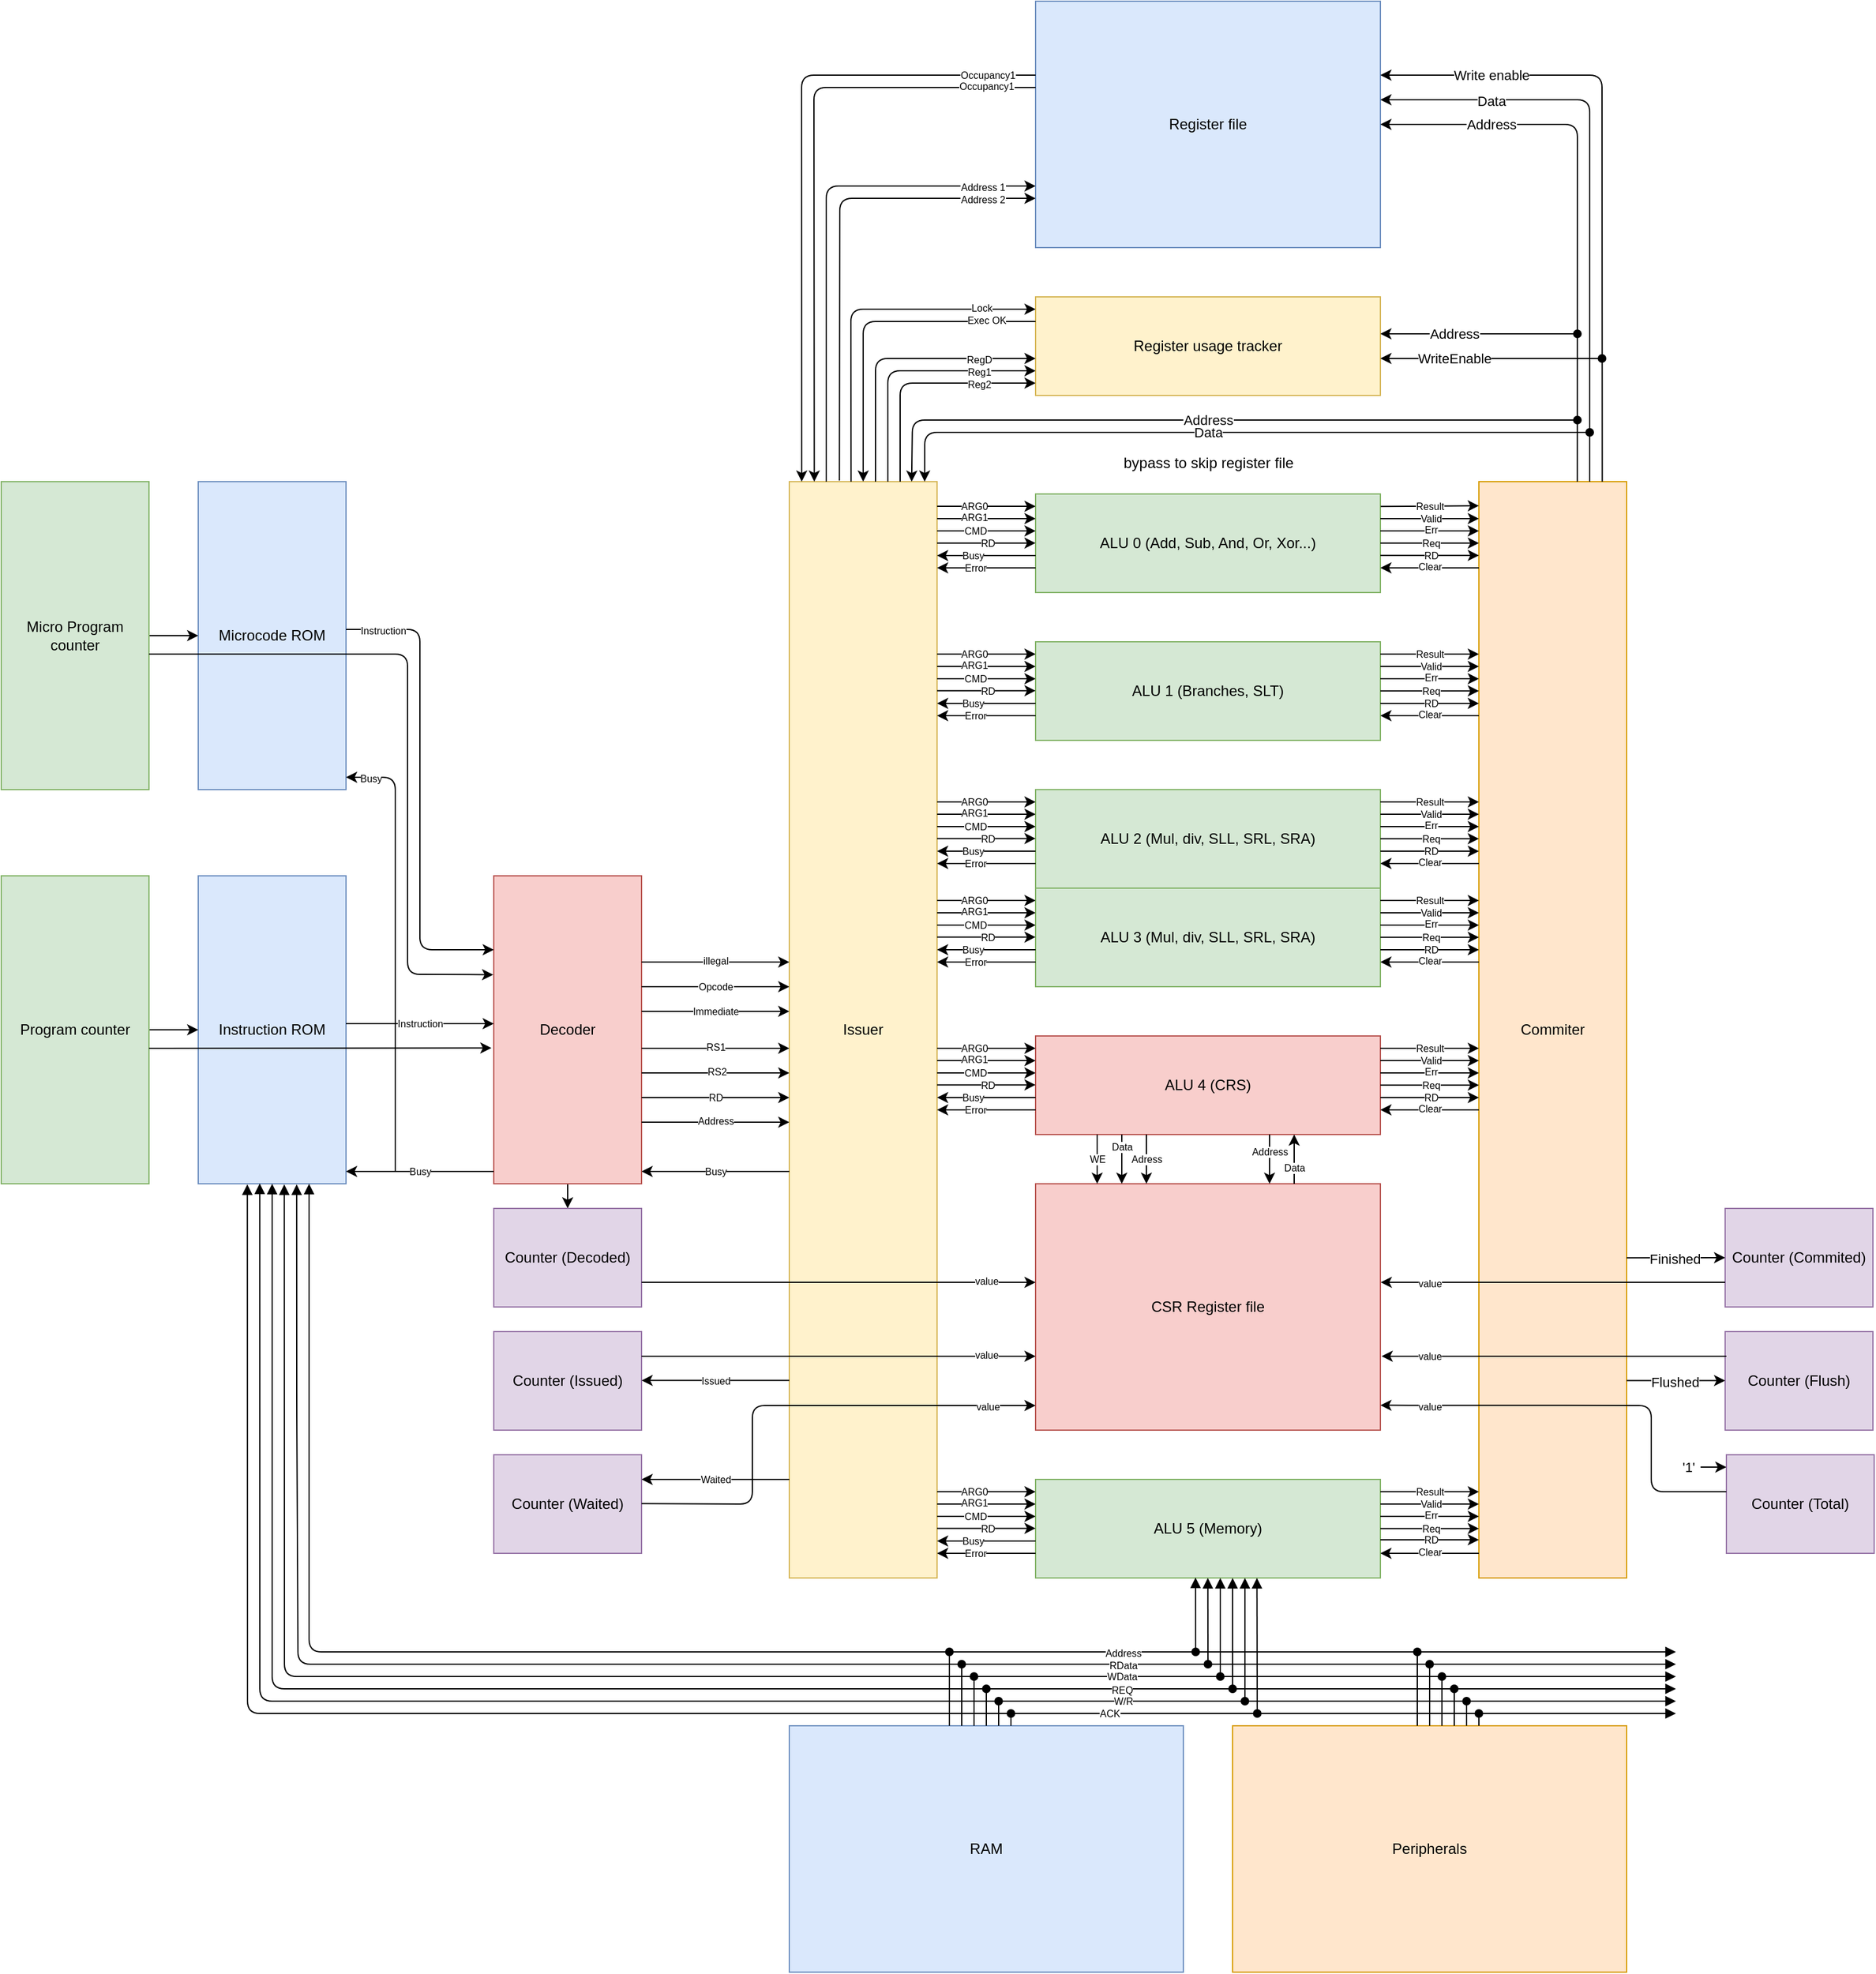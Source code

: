 <mxfile>
    <diagram name="Page-1" id="RnoSN_UY9LIXPHD4EfgN">
        <mxGraphModel dx="6580" dy="2716" grid="1" gridSize="10" guides="1" tooltips="1" connect="1" arrows="1" fold="1" page="1" pageScale="1" pageWidth="827" pageHeight="1169" math="0" shadow="0">
            <root>
                <mxCell id="0"/>
                <mxCell id="1" parent="0"/>
                <mxCell id="379" value="" style="edgeStyle=none;html=1;" parent="1" source="71" target="373" edge="1">
                    <mxGeometry relative="1" as="geometry"/>
                </mxCell>
                <mxCell id="71" value="Decoder" style="rounded=0;whiteSpace=wrap;html=1;fillColor=#f8cecc;strokeColor=#b85450;" parent="1" vertex="1">
                    <mxGeometry x="120" y="630" width="120" height="250" as="geometry"/>
                </mxCell>
                <mxCell id="72" value="Issuer" style="rounded=0;whiteSpace=wrap;html=1;fillColor=#fff2cc;strokeColor=#d6b656;" parent="1" vertex="1">
                    <mxGeometry x="360" y="310" width="120" height="890" as="geometry"/>
                </mxCell>
                <mxCell id="73" value="Commiter" style="rounded=0;whiteSpace=wrap;html=1;fillColor=#ffe6cc;strokeColor=#d79b00;" parent="1" vertex="1">
                    <mxGeometry x="920" y="310" width="120" height="890" as="geometry"/>
                </mxCell>
                <mxCell id="75" value="Instruction ROM" style="rounded=0;whiteSpace=wrap;html=1;fillColor=#dae8fc;strokeColor=#6c8ebf;" parent="1" vertex="1">
                    <mxGeometry x="-120" y="630" width="120" height="250" as="geometry"/>
                </mxCell>
                <mxCell id="76" value="Microcode ROM" style="rounded=0;whiteSpace=wrap;html=1;fillColor=#dae8fc;strokeColor=#6c8ebf;" parent="1" vertex="1">
                    <mxGeometry x="-120" y="310" width="120" height="250" as="geometry"/>
                </mxCell>
                <mxCell id="77" value="Register usage tracker" style="rounded=0;whiteSpace=wrap;html=1;fillColor=#fff2cc;strokeColor=#d6b656;" parent="1" vertex="1">
                    <mxGeometry x="560" y="160" width="280" height="80" as="geometry"/>
                </mxCell>
                <mxCell id="78" value="Register file" style="rounded=0;whiteSpace=wrap;html=1;fillColor=#dae8fc;strokeColor=#6c8ebf;" parent="1" vertex="1">
                    <mxGeometry x="560" y="-80" width="280" height="200" as="geometry"/>
                </mxCell>
                <mxCell id="79" value="ALU 0 (Add, Sub, And, Or, Xor...)" style="rounded=0;whiteSpace=wrap;html=1;fillColor=#d5e8d4;strokeColor=#82b366;" parent="1" vertex="1">
                    <mxGeometry x="560" y="320" width="280" height="80" as="geometry"/>
                </mxCell>
                <mxCell id="80" value="ALU 1 (Branches, SLT)" style="rounded=0;whiteSpace=wrap;html=1;fillColor=#d5e8d4;strokeColor=#82b366;" parent="1" vertex="1">
                    <mxGeometry x="560" y="440" width="280" height="80" as="geometry"/>
                </mxCell>
                <mxCell id="81" value="ALU 2 (Mul, div,&amp;nbsp;&lt;span style=&quot;color: rgb(0, 0, 0);&quot;&gt;SLL, SRL, SRA&lt;/span&gt;)" style="rounded=0;whiteSpace=wrap;html=1;fillColor=#d5e8d4;strokeColor=#82b366;" parent="1" vertex="1">
                    <mxGeometry x="560" y="560" width="280" height="80" as="geometry"/>
                </mxCell>
                <mxCell id="82" value="ALU 3&amp;nbsp;&lt;span style=&quot;color: rgb(0, 0, 0);&quot;&gt;(Mul, div,&amp;nbsp;&lt;/span&gt;&lt;span style=&quot;scrollbar-color: rgb(226, 226, 226) rgb(251, 251, 251); color: rgb(0, 0, 0);&quot;&gt;SLL, SRL, SRA&lt;/span&gt;&lt;span style=&quot;color: rgb(0, 0, 0);&quot;&gt;)&lt;/span&gt;" style="rounded=0;whiteSpace=wrap;html=1;fillColor=#d5e8d4;strokeColor=#82b366;" parent="1" vertex="1">
                    <mxGeometry x="560" y="640" width="280" height="80" as="geometry"/>
                </mxCell>
                <mxCell id="83" value="ALU 4 (CRS)" style="rounded=0;whiteSpace=wrap;html=1;fillColor=#f8cecc;strokeColor=#b85450;" parent="1" vertex="1">
                    <mxGeometry x="560" y="760" width="280" height="80" as="geometry"/>
                </mxCell>
                <mxCell id="84" value="CSR Register file" style="rounded=0;whiteSpace=wrap;html=1;fillColor=#f8cecc;strokeColor=#b85450;" parent="1" vertex="1">
                    <mxGeometry x="560" y="880" width="280" height="200" as="geometry"/>
                </mxCell>
                <mxCell id="86" value="ALU 5 (Memory)" style="rounded=0;whiteSpace=wrap;html=1;fillColor=#d5e8d4;strokeColor=#82b366;" parent="1" vertex="1">
                    <mxGeometry x="560" y="1120" width="280" height="80" as="geometry"/>
                </mxCell>
                <mxCell id="88" value="" style="endArrow=classic;html=1;" parent="1" edge="1">
                    <mxGeometry width="50" height="50" relative="1" as="geometry">
                        <mxPoint x="480" y="330" as="sourcePoint"/>
                        <mxPoint x="560" y="330" as="targetPoint"/>
                    </mxGeometry>
                </mxCell>
                <mxCell id="93" value="ARG0" style="edgeLabel;html=1;align=center;verticalAlign=middle;resizable=0;points=[];fontSize=8;" parent="88" vertex="1" connectable="0">
                    <mxGeometry x="-0.16" relative="1" as="geometry">
                        <mxPoint x="-4" as="offset"/>
                    </mxGeometry>
                </mxCell>
                <mxCell id="89" value="" style="endArrow=classic;html=1;exitX=1.002;exitY=0.022;exitDx=0;exitDy=0;exitPerimeter=0;" parent="1" edge="1">
                    <mxGeometry width="50" height="50" relative="1" as="geometry">
                        <mxPoint x="480" y="340" as="sourcePoint"/>
                        <mxPoint x="560" y="340" as="targetPoint"/>
                    </mxGeometry>
                </mxCell>
                <mxCell id="94" value="ARG1" style="edgeLabel;html=1;align=center;verticalAlign=middle;resizable=0;points=[];fontSize=8;" parent="89" vertex="1" connectable="0">
                    <mxGeometry x="-0.075" y="1" relative="1" as="geometry">
                        <mxPoint x="-7" as="offset"/>
                    </mxGeometry>
                </mxCell>
                <mxCell id="90" value="" style="endArrow=classic;html=1;" parent="1" edge="1">
                    <mxGeometry width="50" height="50" relative="1" as="geometry">
                        <mxPoint x="480" y="350" as="sourcePoint"/>
                        <mxPoint x="560" y="350" as="targetPoint"/>
                    </mxGeometry>
                </mxCell>
                <mxCell id="95" value="CMD" style="edgeLabel;html=1;align=center;verticalAlign=middle;resizable=0;points=[];fontSize=8;" parent="90" vertex="1" connectable="0">
                    <mxGeometry x="-0.315" relative="1" as="geometry">
                        <mxPoint x="3" as="offset"/>
                    </mxGeometry>
                </mxCell>
                <mxCell id="91" value="" style="endArrow=classic;html=1;" parent="1" edge="1">
                    <mxGeometry width="50" height="50" relative="1" as="geometry">
                        <mxPoint x="560" y="370" as="sourcePoint"/>
                        <mxPoint x="480" y="370" as="targetPoint"/>
                    </mxGeometry>
                </mxCell>
                <mxCell id="96" value="Busy" style="edgeLabel;html=1;align=center;verticalAlign=middle;resizable=0;points=[];fontSize=8;" parent="91" vertex="1" connectable="0">
                    <mxGeometry x="0.284" relative="1" as="geometry">
                        <mxPoint as="offset"/>
                    </mxGeometry>
                </mxCell>
                <mxCell id="92" value="" style="endArrow=classic;html=1;exitX=-0.001;exitY=0.625;exitDx=0;exitDy=0;exitPerimeter=0;" parent="1" edge="1">
                    <mxGeometry width="50" height="50" relative="1" as="geometry">
                        <mxPoint x="560" y="380" as="sourcePoint"/>
                        <mxPoint x="480" y="380" as="targetPoint"/>
                    </mxGeometry>
                </mxCell>
                <mxCell id="97" value="Error" style="edgeLabel;html=1;align=center;verticalAlign=middle;resizable=0;points=[];fontSize=8;" parent="92" vertex="1" connectable="0">
                    <mxGeometry x="0.343" relative="1" as="geometry">
                        <mxPoint x="4" as="offset"/>
                    </mxGeometry>
                </mxCell>
                <mxCell id="148" value="" style="endArrow=classic;html=1;exitX=1.001;exitY=0.127;exitDx=0;exitDy=0;exitPerimeter=0;entryX=0;entryY=0.022;entryDx=0;entryDy=0;entryPerimeter=0;" parent="1" source="79" target="73" edge="1">
                    <mxGeometry width="50" height="50" relative="1" as="geometry">
                        <mxPoint x="870" y="390" as="sourcePoint"/>
                        <mxPoint x="920" y="340" as="targetPoint"/>
                    </mxGeometry>
                </mxCell>
                <mxCell id="203" value="Result" style="edgeLabel;html=1;align=center;verticalAlign=middle;resizable=0;points=[];fontSize=8;" parent="148" vertex="1" connectable="0">
                    <mxGeometry x="0.041" relative="1" as="geometry">
                        <mxPoint x="-2" as="offset"/>
                    </mxGeometry>
                </mxCell>
                <mxCell id="149" value="" style="endArrow=classic;html=1;" parent="1" edge="1">
                    <mxGeometry width="50" height="50" relative="1" as="geometry">
                        <mxPoint x="480" y="450" as="sourcePoint"/>
                        <mxPoint x="560" y="450" as="targetPoint"/>
                    </mxGeometry>
                </mxCell>
                <mxCell id="150" value="ARG0" style="edgeLabel;html=1;align=center;verticalAlign=middle;resizable=0;points=[];fontSize=8;" parent="149" vertex="1" connectable="0">
                    <mxGeometry x="-0.16" relative="1" as="geometry">
                        <mxPoint x="-4" as="offset"/>
                    </mxGeometry>
                </mxCell>
                <mxCell id="151" value="" style="endArrow=classic;html=1;exitX=1.002;exitY=0.022;exitDx=0;exitDy=0;exitPerimeter=0;" parent="1" edge="1">
                    <mxGeometry width="50" height="50" relative="1" as="geometry">
                        <mxPoint x="480" y="460" as="sourcePoint"/>
                        <mxPoint x="560" y="460" as="targetPoint"/>
                    </mxGeometry>
                </mxCell>
                <mxCell id="152" value="ARG1" style="edgeLabel;html=1;align=center;verticalAlign=middle;resizable=0;points=[];fontSize=8;" parent="151" vertex="1" connectable="0">
                    <mxGeometry x="-0.075" y="1" relative="1" as="geometry">
                        <mxPoint x="-7" as="offset"/>
                    </mxGeometry>
                </mxCell>
                <mxCell id="153" value="" style="endArrow=classic;html=1;" parent="1" edge="1">
                    <mxGeometry width="50" height="50" relative="1" as="geometry">
                        <mxPoint x="480" y="470" as="sourcePoint"/>
                        <mxPoint x="560" y="470" as="targetPoint"/>
                    </mxGeometry>
                </mxCell>
                <mxCell id="154" value="CMD" style="edgeLabel;html=1;align=center;verticalAlign=middle;resizable=0;points=[];fontSize=8;" parent="153" vertex="1" connectable="0">
                    <mxGeometry x="-0.315" relative="1" as="geometry">
                        <mxPoint x="3" as="offset"/>
                    </mxGeometry>
                </mxCell>
                <mxCell id="155" value="" style="endArrow=classic;html=1;" parent="1" edge="1">
                    <mxGeometry width="50" height="50" relative="1" as="geometry">
                        <mxPoint x="560" y="490" as="sourcePoint"/>
                        <mxPoint x="480" y="490" as="targetPoint"/>
                    </mxGeometry>
                </mxCell>
                <mxCell id="156" value="Busy" style="edgeLabel;html=1;align=center;verticalAlign=middle;resizable=0;points=[];fontSize=8;" parent="155" vertex="1" connectable="0">
                    <mxGeometry x="0.284" relative="1" as="geometry">
                        <mxPoint as="offset"/>
                    </mxGeometry>
                </mxCell>
                <mxCell id="157" value="" style="endArrow=classic;html=1;exitX=-0.001;exitY=0.625;exitDx=0;exitDy=0;exitPerimeter=0;" parent="1" edge="1">
                    <mxGeometry width="50" height="50" relative="1" as="geometry">
                        <mxPoint x="560" y="500" as="sourcePoint"/>
                        <mxPoint x="480" y="500" as="targetPoint"/>
                    </mxGeometry>
                </mxCell>
                <mxCell id="158" value="Error" style="edgeLabel;html=1;align=center;verticalAlign=middle;resizable=0;points=[];fontSize=8;" parent="157" vertex="1" connectable="0">
                    <mxGeometry x="0.343" relative="1" as="geometry">
                        <mxPoint x="4" as="offset"/>
                    </mxGeometry>
                </mxCell>
                <mxCell id="159" value="" style="endArrow=classic;html=1;" parent="1" edge="1">
                    <mxGeometry width="50" height="50" relative="1" as="geometry">
                        <mxPoint x="480" y="570" as="sourcePoint"/>
                        <mxPoint x="560" y="570" as="targetPoint"/>
                    </mxGeometry>
                </mxCell>
                <mxCell id="160" value="ARG0" style="edgeLabel;html=1;align=center;verticalAlign=middle;resizable=0;points=[];fontSize=8;" parent="159" vertex="1" connectable="0">
                    <mxGeometry x="-0.16" relative="1" as="geometry">
                        <mxPoint x="-4" as="offset"/>
                    </mxGeometry>
                </mxCell>
                <mxCell id="161" value="" style="endArrow=classic;html=1;exitX=1.002;exitY=0.022;exitDx=0;exitDy=0;exitPerimeter=0;" parent="1" edge="1">
                    <mxGeometry width="50" height="50" relative="1" as="geometry">
                        <mxPoint x="480" y="580" as="sourcePoint"/>
                        <mxPoint x="560" y="580" as="targetPoint"/>
                    </mxGeometry>
                </mxCell>
                <mxCell id="162" value="ARG1" style="edgeLabel;html=1;align=center;verticalAlign=middle;resizable=0;points=[];fontSize=8;" parent="161" vertex="1" connectable="0">
                    <mxGeometry x="-0.075" y="1" relative="1" as="geometry">
                        <mxPoint x="-7" as="offset"/>
                    </mxGeometry>
                </mxCell>
                <mxCell id="163" value="" style="endArrow=classic;html=1;" parent="1" edge="1">
                    <mxGeometry width="50" height="50" relative="1" as="geometry">
                        <mxPoint x="480" y="590" as="sourcePoint"/>
                        <mxPoint x="560" y="590" as="targetPoint"/>
                    </mxGeometry>
                </mxCell>
                <mxCell id="164" value="CMD" style="edgeLabel;html=1;align=center;verticalAlign=middle;resizable=0;points=[];fontSize=8;" parent="163" vertex="1" connectable="0">
                    <mxGeometry x="-0.315" relative="1" as="geometry">
                        <mxPoint x="3" as="offset"/>
                    </mxGeometry>
                </mxCell>
                <mxCell id="165" value="" style="endArrow=classic;html=1;" parent="1" edge="1">
                    <mxGeometry width="50" height="50" relative="1" as="geometry">
                        <mxPoint x="560" y="610" as="sourcePoint"/>
                        <mxPoint x="480" y="610" as="targetPoint"/>
                    </mxGeometry>
                </mxCell>
                <mxCell id="166" value="Busy" style="edgeLabel;html=1;align=center;verticalAlign=middle;resizable=0;points=[];fontSize=8;" parent="165" vertex="1" connectable="0">
                    <mxGeometry x="0.284" relative="1" as="geometry">
                        <mxPoint as="offset"/>
                    </mxGeometry>
                </mxCell>
                <mxCell id="167" value="" style="endArrow=classic;html=1;exitX=-0.001;exitY=0.625;exitDx=0;exitDy=0;exitPerimeter=0;" parent="1" edge="1">
                    <mxGeometry width="50" height="50" relative="1" as="geometry">
                        <mxPoint x="560" y="620" as="sourcePoint"/>
                        <mxPoint x="480" y="620" as="targetPoint"/>
                    </mxGeometry>
                </mxCell>
                <mxCell id="168" value="Error" style="edgeLabel;html=1;align=center;verticalAlign=middle;resizable=0;points=[];fontSize=8;" parent="167" vertex="1" connectable="0">
                    <mxGeometry x="0.343" relative="1" as="geometry">
                        <mxPoint x="4" as="offset"/>
                    </mxGeometry>
                </mxCell>
                <mxCell id="169" value="" style="endArrow=classic;html=1;" parent="1" edge="1">
                    <mxGeometry width="50" height="50" relative="1" as="geometry">
                        <mxPoint x="480" y="650" as="sourcePoint"/>
                        <mxPoint x="560" y="650" as="targetPoint"/>
                    </mxGeometry>
                </mxCell>
                <mxCell id="170" value="ARG0" style="edgeLabel;html=1;align=center;verticalAlign=middle;resizable=0;points=[];fontSize=8;" parent="169" vertex="1" connectable="0">
                    <mxGeometry x="-0.16" relative="1" as="geometry">
                        <mxPoint x="-4" as="offset"/>
                    </mxGeometry>
                </mxCell>
                <mxCell id="171" value="" style="endArrow=classic;html=1;exitX=1.002;exitY=0.022;exitDx=0;exitDy=0;exitPerimeter=0;" parent="1" edge="1">
                    <mxGeometry width="50" height="50" relative="1" as="geometry">
                        <mxPoint x="480" y="660" as="sourcePoint"/>
                        <mxPoint x="560" y="660" as="targetPoint"/>
                    </mxGeometry>
                </mxCell>
                <mxCell id="172" value="ARG1" style="edgeLabel;html=1;align=center;verticalAlign=middle;resizable=0;points=[];fontSize=8;" parent="171" vertex="1" connectable="0">
                    <mxGeometry x="-0.075" y="1" relative="1" as="geometry">
                        <mxPoint x="-7" as="offset"/>
                    </mxGeometry>
                </mxCell>
                <mxCell id="173" value="" style="endArrow=classic;html=1;" parent="1" edge="1">
                    <mxGeometry width="50" height="50" relative="1" as="geometry">
                        <mxPoint x="480" y="670" as="sourcePoint"/>
                        <mxPoint x="560" y="670" as="targetPoint"/>
                    </mxGeometry>
                </mxCell>
                <mxCell id="174" value="CMD" style="edgeLabel;html=1;align=center;verticalAlign=middle;resizable=0;points=[];fontSize=8;" parent="173" vertex="1" connectable="0">
                    <mxGeometry x="-0.315" relative="1" as="geometry">
                        <mxPoint x="3" as="offset"/>
                    </mxGeometry>
                </mxCell>
                <mxCell id="175" value="" style="endArrow=classic;html=1;" parent="1" edge="1">
                    <mxGeometry width="50" height="50" relative="1" as="geometry">
                        <mxPoint x="560" y="690" as="sourcePoint"/>
                        <mxPoint x="480" y="690" as="targetPoint"/>
                    </mxGeometry>
                </mxCell>
                <mxCell id="176" value="Busy" style="edgeLabel;html=1;align=center;verticalAlign=middle;resizable=0;points=[];fontSize=8;" parent="175" vertex="1" connectable="0">
                    <mxGeometry x="0.284" relative="1" as="geometry">
                        <mxPoint as="offset"/>
                    </mxGeometry>
                </mxCell>
                <mxCell id="177" value="" style="endArrow=classic;html=1;exitX=-0.001;exitY=0.625;exitDx=0;exitDy=0;exitPerimeter=0;" parent="1" edge="1">
                    <mxGeometry width="50" height="50" relative="1" as="geometry">
                        <mxPoint x="560" y="700" as="sourcePoint"/>
                        <mxPoint x="480" y="700" as="targetPoint"/>
                    </mxGeometry>
                </mxCell>
                <mxCell id="178" value="Error" style="edgeLabel;html=1;align=center;verticalAlign=middle;resizable=0;points=[];fontSize=8;" parent="177" vertex="1" connectable="0">
                    <mxGeometry x="0.343" relative="1" as="geometry">
                        <mxPoint x="4" as="offset"/>
                    </mxGeometry>
                </mxCell>
                <mxCell id="179" value="" style="endArrow=classic;html=1;" parent="1" edge="1">
                    <mxGeometry width="50" height="50" relative="1" as="geometry">
                        <mxPoint x="480" y="770" as="sourcePoint"/>
                        <mxPoint x="560" y="770" as="targetPoint"/>
                    </mxGeometry>
                </mxCell>
                <mxCell id="180" value="ARG0" style="edgeLabel;html=1;align=center;verticalAlign=middle;resizable=0;points=[];fontSize=8;" parent="179" vertex="1" connectable="0">
                    <mxGeometry x="-0.16" relative="1" as="geometry">
                        <mxPoint x="-4" as="offset"/>
                    </mxGeometry>
                </mxCell>
                <mxCell id="181" value="" style="endArrow=classic;html=1;exitX=1.002;exitY=0.022;exitDx=0;exitDy=0;exitPerimeter=0;" parent="1" edge="1">
                    <mxGeometry width="50" height="50" relative="1" as="geometry">
                        <mxPoint x="480" y="780" as="sourcePoint"/>
                        <mxPoint x="560" y="780" as="targetPoint"/>
                    </mxGeometry>
                </mxCell>
                <mxCell id="182" value="ARG1" style="edgeLabel;html=1;align=center;verticalAlign=middle;resizable=0;points=[];fontSize=8;" parent="181" vertex="1" connectable="0">
                    <mxGeometry x="-0.075" y="1" relative="1" as="geometry">
                        <mxPoint x="-7" as="offset"/>
                    </mxGeometry>
                </mxCell>
                <mxCell id="183" value="" style="endArrow=classic;html=1;" parent="1" edge="1">
                    <mxGeometry width="50" height="50" relative="1" as="geometry">
                        <mxPoint x="480" y="790" as="sourcePoint"/>
                        <mxPoint x="560" y="790" as="targetPoint"/>
                    </mxGeometry>
                </mxCell>
                <mxCell id="184" value="CMD" style="edgeLabel;html=1;align=center;verticalAlign=middle;resizable=0;points=[];fontSize=8;" parent="183" vertex="1" connectable="0">
                    <mxGeometry x="-0.315" relative="1" as="geometry">
                        <mxPoint x="3" as="offset"/>
                    </mxGeometry>
                </mxCell>
                <mxCell id="185" value="" style="endArrow=classic;html=1;" parent="1" edge="1">
                    <mxGeometry width="50" height="50" relative="1" as="geometry">
                        <mxPoint x="560" y="810" as="sourcePoint"/>
                        <mxPoint x="480" y="810" as="targetPoint"/>
                    </mxGeometry>
                </mxCell>
                <mxCell id="186" value="Busy" style="edgeLabel;html=1;align=center;verticalAlign=middle;resizable=0;points=[];fontSize=8;" parent="185" vertex="1" connectable="0">
                    <mxGeometry x="0.284" relative="1" as="geometry">
                        <mxPoint as="offset"/>
                    </mxGeometry>
                </mxCell>
                <mxCell id="187" value="" style="endArrow=classic;html=1;exitX=-0.001;exitY=0.625;exitDx=0;exitDy=0;exitPerimeter=0;" parent="1" edge="1">
                    <mxGeometry width="50" height="50" relative="1" as="geometry">
                        <mxPoint x="560" y="820" as="sourcePoint"/>
                        <mxPoint x="480" y="820" as="targetPoint"/>
                    </mxGeometry>
                </mxCell>
                <mxCell id="188" value="Error" style="edgeLabel;html=1;align=center;verticalAlign=middle;resizable=0;points=[];fontSize=8;" parent="187" vertex="1" connectable="0">
                    <mxGeometry x="0.343" relative="1" as="geometry">
                        <mxPoint x="4" as="offset"/>
                    </mxGeometry>
                </mxCell>
                <mxCell id="189" value="" style="endArrow=classic;html=1;" parent="1" edge="1">
                    <mxGeometry width="50" height="50" relative="1" as="geometry">
                        <mxPoint x="480" y="1130" as="sourcePoint"/>
                        <mxPoint x="560" y="1130" as="targetPoint"/>
                    </mxGeometry>
                </mxCell>
                <mxCell id="190" value="ARG0" style="edgeLabel;html=1;align=center;verticalAlign=middle;resizable=0;points=[];fontSize=8;" parent="189" vertex="1" connectable="0">
                    <mxGeometry x="-0.16" relative="1" as="geometry">
                        <mxPoint x="-4" as="offset"/>
                    </mxGeometry>
                </mxCell>
                <mxCell id="191" value="" style="endArrow=classic;html=1;exitX=1.002;exitY=0.022;exitDx=0;exitDy=0;exitPerimeter=0;" parent="1" edge="1">
                    <mxGeometry width="50" height="50" relative="1" as="geometry">
                        <mxPoint x="480" y="1140" as="sourcePoint"/>
                        <mxPoint x="560" y="1140" as="targetPoint"/>
                    </mxGeometry>
                </mxCell>
                <mxCell id="192" value="ARG1" style="edgeLabel;html=1;align=center;verticalAlign=middle;resizable=0;points=[];fontSize=8;" parent="191" vertex="1" connectable="0">
                    <mxGeometry x="-0.075" y="1" relative="1" as="geometry">
                        <mxPoint x="-7" as="offset"/>
                    </mxGeometry>
                </mxCell>
                <mxCell id="193" value="" style="endArrow=classic;html=1;" parent="1" edge="1">
                    <mxGeometry width="50" height="50" relative="1" as="geometry">
                        <mxPoint x="480" y="1150" as="sourcePoint"/>
                        <mxPoint x="560" y="1150" as="targetPoint"/>
                    </mxGeometry>
                </mxCell>
                <mxCell id="194" value="CMD" style="edgeLabel;html=1;align=center;verticalAlign=middle;resizable=0;points=[];fontSize=8;" parent="193" vertex="1" connectable="0">
                    <mxGeometry x="-0.315" relative="1" as="geometry">
                        <mxPoint x="3" as="offset"/>
                    </mxGeometry>
                </mxCell>
                <mxCell id="195" value="" style="endArrow=classic;html=1;" parent="1" edge="1">
                    <mxGeometry width="50" height="50" relative="1" as="geometry">
                        <mxPoint x="560" y="1170" as="sourcePoint"/>
                        <mxPoint x="480" y="1170" as="targetPoint"/>
                    </mxGeometry>
                </mxCell>
                <mxCell id="196" value="Busy" style="edgeLabel;html=1;align=center;verticalAlign=middle;resizable=0;points=[];fontSize=8;" parent="195" vertex="1" connectable="0">
                    <mxGeometry x="0.284" relative="1" as="geometry">
                        <mxPoint as="offset"/>
                    </mxGeometry>
                </mxCell>
                <mxCell id="197" value="" style="endArrow=classic;html=1;exitX=-0.001;exitY=0.625;exitDx=0;exitDy=0;exitPerimeter=0;" parent="1" edge="1">
                    <mxGeometry width="50" height="50" relative="1" as="geometry">
                        <mxPoint x="560" y="1180" as="sourcePoint"/>
                        <mxPoint x="480" y="1180" as="targetPoint"/>
                    </mxGeometry>
                </mxCell>
                <mxCell id="198" value="Error" style="edgeLabel;html=1;align=center;verticalAlign=middle;resizable=0;points=[];fontSize=8;" parent="197" vertex="1" connectable="0">
                    <mxGeometry x="0.343" relative="1" as="geometry">
                        <mxPoint x="4" as="offset"/>
                    </mxGeometry>
                </mxCell>
                <mxCell id="199" value="" style="endArrow=classic;html=1;exitX=1.001;exitY=0.127;exitDx=0;exitDy=0;exitPerimeter=0;entryX=0;entryY=0.022;entryDx=0;entryDy=0;entryPerimeter=0;" parent="1" edge="1">
                    <mxGeometry width="50" height="50" relative="1" as="geometry">
                        <mxPoint x="840" y="340" as="sourcePoint"/>
                        <mxPoint x="920" y="340" as="targetPoint"/>
                    </mxGeometry>
                </mxCell>
                <mxCell id="204" value="Valid" style="edgeLabel;html=1;align=center;verticalAlign=middle;resizable=0;points=[];fontSize=8;" parent="199" vertex="1" connectable="0">
                    <mxGeometry x="-0.089" relative="1" as="geometry">
                        <mxPoint x="4" as="offset"/>
                    </mxGeometry>
                </mxCell>
                <mxCell id="200" value="" style="endArrow=classic;html=1;exitX=1.001;exitY=0.127;exitDx=0;exitDy=0;exitPerimeter=0;entryX=0;entryY=0.022;entryDx=0;entryDy=0;entryPerimeter=0;" parent="1" edge="1">
                    <mxGeometry width="50" height="50" relative="1" as="geometry">
                        <mxPoint x="840" y="350" as="sourcePoint"/>
                        <mxPoint x="920" y="350" as="targetPoint"/>
                    </mxGeometry>
                </mxCell>
                <mxCell id="205" value="Err" style="edgeLabel;html=1;align=center;verticalAlign=middle;resizable=0;points=[];fontSize=8;" parent="200" vertex="1" connectable="0">
                    <mxGeometry x="-0.117" y="1" relative="1" as="geometry">
                        <mxPoint x="5" as="offset"/>
                    </mxGeometry>
                </mxCell>
                <mxCell id="201" value="" style="endArrow=classic;html=1;exitX=1.001;exitY=0.127;exitDx=0;exitDy=0;exitPerimeter=0;entryX=0;entryY=0.022;entryDx=0;entryDy=0;entryPerimeter=0;" parent="1" edge="1">
                    <mxGeometry width="50" height="50" relative="1" as="geometry">
                        <mxPoint x="840" y="359.93" as="sourcePoint"/>
                        <mxPoint x="920" y="359.93" as="targetPoint"/>
                    </mxGeometry>
                </mxCell>
                <mxCell id="206" value="Req" style="edgeLabel;html=1;align=center;verticalAlign=middle;resizable=0;points=[];fontSize=8;" parent="201" vertex="1" connectable="0">
                    <mxGeometry x="-0.065" relative="1" as="geometry">
                        <mxPoint x="3" as="offset"/>
                    </mxGeometry>
                </mxCell>
                <mxCell id="202" value="" style="endArrow=classic;html=1;" parent="1" edge="1">
                    <mxGeometry width="50" height="50" relative="1" as="geometry">
                        <mxPoint x="920" y="380" as="sourcePoint"/>
                        <mxPoint x="840" y="380" as="targetPoint"/>
                    </mxGeometry>
                </mxCell>
                <mxCell id="207" value="Clear" style="edgeLabel;html=1;align=center;verticalAlign=middle;resizable=0;points=[];fontSize=8;" parent="202" vertex="1" connectable="0">
                    <mxGeometry x="0.048" y="-1" relative="1" as="geometry">
                        <mxPoint x="2" as="offset"/>
                    </mxGeometry>
                </mxCell>
                <mxCell id="208" value="" style="endArrow=classic;html=1;exitX=1.001;exitY=0.127;exitDx=0;exitDy=0;exitPerimeter=0;entryX=0;entryY=0.022;entryDx=0;entryDy=0;entryPerimeter=0;" parent="1" edge="1">
                    <mxGeometry width="50" height="50" relative="1" as="geometry">
                        <mxPoint x="840" y="450" as="sourcePoint"/>
                        <mxPoint x="920" y="450" as="targetPoint"/>
                    </mxGeometry>
                </mxCell>
                <mxCell id="209" value="Result" style="edgeLabel;html=1;align=center;verticalAlign=middle;resizable=0;points=[];fontSize=8;" parent="208" vertex="1" connectable="0">
                    <mxGeometry x="0.041" relative="1" as="geometry">
                        <mxPoint x="-2" as="offset"/>
                    </mxGeometry>
                </mxCell>
                <mxCell id="210" value="" style="endArrow=classic;html=1;exitX=1.001;exitY=0.127;exitDx=0;exitDy=0;exitPerimeter=0;entryX=0;entryY=0.022;entryDx=0;entryDy=0;entryPerimeter=0;" parent="1" edge="1">
                    <mxGeometry width="50" height="50" relative="1" as="geometry">
                        <mxPoint x="840" y="460" as="sourcePoint"/>
                        <mxPoint x="920" y="460" as="targetPoint"/>
                    </mxGeometry>
                </mxCell>
                <mxCell id="211" value="Valid" style="edgeLabel;html=1;align=center;verticalAlign=middle;resizable=0;points=[];fontSize=8;" parent="210" vertex="1" connectable="0">
                    <mxGeometry x="-0.089" relative="1" as="geometry">
                        <mxPoint x="4" as="offset"/>
                    </mxGeometry>
                </mxCell>
                <mxCell id="212" value="" style="endArrow=classic;html=1;exitX=1.001;exitY=0.127;exitDx=0;exitDy=0;exitPerimeter=0;entryX=0;entryY=0.022;entryDx=0;entryDy=0;entryPerimeter=0;" parent="1" edge="1">
                    <mxGeometry width="50" height="50" relative="1" as="geometry">
                        <mxPoint x="840" y="470" as="sourcePoint"/>
                        <mxPoint x="920" y="470" as="targetPoint"/>
                    </mxGeometry>
                </mxCell>
                <mxCell id="213" value="Err" style="edgeLabel;html=1;align=center;verticalAlign=middle;resizable=0;points=[];fontSize=8;" parent="212" vertex="1" connectable="0">
                    <mxGeometry x="-0.117" y="1" relative="1" as="geometry">
                        <mxPoint x="5" as="offset"/>
                    </mxGeometry>
                </mxCell>
                <mxCell id="214" value="" style="endArrow=classic;html=1;exitX=1.001;exitY=0.127;exitDx=0;exitDy=0;exitPerimeter=0;entryX=0;entryY=0.022;entryDx=0;entryDy=0;entryPerimeter=0;" parent="1" edge="1">
                    <mxGeometry width="50" height="50" relative="1" as="geometry">
                        <mxPoint x="840" y="479.93" as="sourcePoint"/>
                        <mxPoint x="920" y="479.93" as="targetPoint"/>
                    </mxGeometry>
                </mxCell>
                <mxCell id="215" value="Req" style="edgeLabel;html=1;align=center;verticalAlign=middle;resizable=0;points=[];fontSize=8;" parent="214" vertex="1" connectable="0">
                    <mxGeometry x="-0.065" relative="1" as="geometry">
                        <mxPoint x="3" as="offset"/>
                    </mxGeometry>
                </mxCell>
                <mxCell id="216" value="" style="endArrow=classic;html=1;" parent="1" edge="1">
                    <mxGeometry width="50" height="50" relative="1" as="geometry">
                        <mxPoint x="920" y="500" as="sourcePoint"/>
                        <mxPoint x="840" y="500" as="targetPoint"/>
                    </mxGeometry>
                </mxCell>
                <mxCell id="217" value="Clear" style="edgeLabel;html=1;align=center;verticalAlign=middle;resizable=0;points=[];fontSize=8;" parent="216" vertex="1" connectable="0">
                    <mxGeometry x="0.048" y="-1" relative="1" as="geometry">
                        <mxPoint x="2" as="offset"/>
                    </mxGeometry>
                </mxCell>
                <mxCell id="218" value="" style="endArrow=classic;html=1;exitX=1.001;exitY=0.127;exitDx=0;exitDy=0;exitPerimeter=0;entryX=0;entryY=0.022;entryDx=0;entryDy=0;entryPerimeter=0;" parent="1" edge="1">
                    <mxGeometry width="50" height="50" relative="1" as="geometry">
                        <mxPoint x="840" y="570" as="sourcePoint"/>
                        <mxPoint x="920" y="570" as="targetPoint"/>
                    </mxGeometry>
                </mxCell>
                <mxCell id="219" value="Result" style="edgeLabel;html=1;align=center;verticalAlign=middle;resizable=0;points=[];fontSize=8;" parent="218" vertex="1" connectable="0">
                    <mxGeometry x="0.041" relative="1" as="geometry">
                        <mxPoint x="-2" as="offset"/>
                    </mxGeometry>
                </mxCell>
                <mxCell id="220" value="" style="endArrow=classic;html=1;exitX=1.001;exitY=0.127;exitDx=0;exitDy=0;exitPerimeter=0;entryX=0;entryY=0.022;entryDx=0;entryDy=0;entryPerimeter=0;" parent="1" edge="1">
                    <mxGeometry width="50" height="50" relative="1" as="geometry">
                        <mxPoint x="840" y="580" as="sourcePoint"/>
                        <mxPoint x="920" y="580" as="targetPoint"/>
                    </mxGeometry>
                </mxCell>
                <mxCell id="221" value="Valid" style="edgeLabel;html=1;align=center;verticalAlign=middle;resizable=0;points=[];fontSize=8;" parent="220" vertex="1" connectable="0">
                    <mxGeometry x="-0.089" relative="1" as="geometry">
                        <mxPoint x="4" as="offset"/>
                    </mxGeometry>
                </mxCell>
                <mxCell id="222" value="" style="endArrow=classic;html=1;exitX=1.001;exitY=0.127;exitDx=0;exitDy=0;exitPerimeter=0;entryX=0;entryY=0.022;entryDx=0;entryDy=0;entryPerimeter=0;" parent="1" edge="1">
                    <mxGeometry width="50" height="50" relative="1" as="geometry">
                        <mxPoint x="840" y="590" as="sourcePoint"/>
                        <mxPoint x="920" y="590" as="targetPoint"/>
                    </mxGeometry>
                </mxCell>
                <mxCell id="223" value="Err" style="edgeLabel;html=1;align=center;verticalAlign=middle;resizable=0;points=[];fontSize=8;" parent="222" vertex="1" connectable="0">
                    <mxGeometry x="-0.117" y="1" relative="1" as="geometry">
                        <mxPoint x="5" as="offset"/>
                    </mxGeometry>
                </mxCell>
                <mxCell id="224" value="" style="endArrow=classic;html=1;exitX=1.001;exitY=0.127;exitDx=0;exitDy=0;exitPerimeter=0;entryX=0;entryY=0.022;entryDx=0;entryDy=0;entryPerimeter=0;" parent="1" edge="1">
                    <mxGeometry width="50" height="50" relative="1" as="geometry">
                        <mxPoint x="840" y="599.93" as="sourcePoint"/>
                        <mxPoint x="920" y="599.93" as="targetPoint"/>
                    </mxGeometry>
                </mxCell>
                <mxCell id="225" value="Req" style="edgeLabel;html=1;align=center;verticalAlign=middle;resizable=0;points=[];fontSize=8;" parent="224" vertex="1" connectable="0">
                    <mxGeometry x="-0.065" relative="1" as="geometry">
                        <mxPoint x="3" as="offset"/>
                    </mxGeometry>
                </mxCell>
                <mxCell id="226" value="" style="endArrow=classic;html=1;" parent="1" edge="1">
                    <mxGeometry width="50" height="50" relative="1" as="geometry">
                        <mxPoint x="920" y="620" as="sourcePoint"/>
                        <mxPoint x="840" y="620" as="targetPoint"/>
                    </mxGeometry>
                </mxCell>
                <mxCell id="227" value="Clear" style="edgeLabel;html=1;align=center;verticalAlign=middle;resizable=0;points=[];fontSize=8;" parent="226" vertex="1" connectable="0">
                    <mxGeometry x="0.048" y="-1" relative="1" as="geometry">
                        <mxPoint x="2" as="offset"/>
                    </mxGeometry>
                </mxCell>
                <mxCell id="228" value="" style="endArrow=classic;html=1;exitX=1.001;exitY=0.127;exitDx=0;exitDy=0;exitPerimeter=0;entryX=0;entryY=0.022;entryDx=0;entryDy=0;entryPerimeter=0;" parent="1" edge="1">
                    <mxGeometry width="50" height="50" relative="1" as="geometry">
                        <mxPoint x="840" y="650" as="sourcePoint"/>
                        <mxPoint x="920" y="650" as="targetPoint"/>
                    </mxGeometry>
                </mxCell>
                <mxCell id="229" value="Result" style="edgeLabel;html=1;align=center;verticalAlign=middle;resizable=0;points=[];fontSize=8;" parent="228" vertex="1" connectable="0">
                    <mxGeometry x="0.041" relative="1" as="geometry">
                        <mxPoint x="-2" as="offset"/>
                    </mxGeometry>
                </mxCell>
                <mxCell id="230" value="" style="endArrow=classic;html=1;exitX=1.001;exitY=0.127;exitDx=0;exitDy=0;exitPerimeter=0;entryX=0;entryY=0.022;entryDx=0;entryDy=0;entryPerimeter=0;" parent="1" edge="1">
                    <mxGeometry width="50" height="50" relative="1" as="geometry">
                        <mxPoint x="840" y="660" as="sourcePoint"/>
                        <mxPoint x="920" y="660" as="targetPoint"/>
                    </mxGeometry>
                </mxCell>
                <mxCell id="231" value="Valid" style="edgeLabel;html=1;align=center;verticalAlign=middle;resizable=0;points=[];fontSize=8;" parent="230" vertex="1" connectable="0">
                    <mxGeometry x="-0.089" relative="1" as="geometry">
                        <mxPoint x="4" as="offset"/>
                    </mxGeometry>
                </mxCell>
                <mxCell id="232" value="" style="endArrow=classic;html=1;exitX=1.001;exitY=0.127;exitDx=0;exitDy=0;exitPerimeter=0;entryX=0;entryY=0.022;entryDx=0;entryDy=0;entryPerimeter=0;" parent="1" edge="1">
                    <mxGeometry width="50" height="50" relative="1" as="geometry">
                        <mxPoint x="840" y="670" as="sourcePoint"/>
                        <mxPoint x="920" y="670" as="targetPoint"/>
                    </mxGeometry>
                </mxCell>
                <mxCell id="233" value="Err" style="edgeLabel;html=1;align=center;verticalAlign=middle;resizable=0;points=[];fontSize=8;" parent="232" vertex="1" connectable="0">
                    <mxGeometry x="-0.117" y="1" relative="1" as="geometry">
                        <mxPoint x="5" as="offset"/>
                    </mxGeometry>
                </mxCell>
                <mxCell id="234" value="" style="endArrow=classic;html=1;exitX=1.001;exitY=0.127;exitDx=0;exitDy=0;exitPerimeter=0;entryX=0;entryY=0.022;entryDx=0;entryDy=0;entryPerimeter=0;" parent="1" edge="1">
                    <mxGeometry width="50" height="50" relative="1" as="geometry">
                        <mxPoint x="840" y="679.93" as="sourcePoint"/>
                        <mxPoint x="920" y="679.93" as="targetPoint"/>
                    </mxGeometry>
                </mxCell>
                <mxCell id="235" value="Req" style="edgeLabel;html=1;align=center;verticalAlign=middle;resizable=0;points=[];fontSize=8;" parent="234" vertex="1" connectable="0">
                    <mxGeometry x="-0.065" relative="1" as="geometry">
                        <mxPoint x="3" as="offset"/>
                    </mxGeometry>
                </mxCell>
                <mxCell id="236" value="" style="endArrow=classic;html=1;" parent="1" edge="1">
                    <mxGeometry width="50" height="50" relative="1" as="geometry">
                        <mxPoint x="920" y="700" as="sourcePoint"/>
                        <mxPoint x="840" y="700" as="targetPoint"/>
                    </mxGeometry>
                </mxCell>
                <mxCell id="237" value="Clear" style="edgeLabel;html=1;align=center;verticalAlign=middle;resizable=0;points=[];fontSize=8;" parent="236" vertex="1" connectable="0">
                    <mxGeometry x="0.048" y="-1" relative="1" as="geometry">
                        <mxPoint x="2" as="offset"/>
                    </mxGeometry>
                </mxCell>
                <mxCell id="238" value="" style="endArrow=classic;html=1;exitX=1.001;exitY=0.127;exitDx=0;exitDy=0;exitPerimeter=0;entryX=0;entryY=0.022;entryDx=0;entryDy=0;entryPerimeter=0;" parent="1" edge="1">
                    <mxGeometry width="50" height="50" relative="1" as="geometry">
                        <mxPoint x="840" y="770" as="sourcePoint"/>
                        <mxPoint x="920" y="770" as="targetPoint"/>
                    </mxGeometry>
                </mxCell>
                <mxCell id="239" value="Result" style="edgeLabel;html=1;align=center;verticalAlign=middle;resizable=0;points=[];fontSize=8;" parent="238" vertex="1" connectable="0">
                    <mxGeometry x="0.041" relative="1" as="geometry">
                        <mxPoint x="-2" as="offset"/>
                    </mxGeometry>
                </mxCell>
                <mxCell id="240" value="" style="endArrow=classic;html=1;exitX=1.001;exitY=0.127;exitDx=0;exitDy=0;exitPerimeter=0;entryX=0;entryY=0.022;entryDx=0;entryDy=0;entryPerimeter=0;" parent="1" edge="1">
                    <mxGeometry width="50" height="50" relative="1" as="geometry">
                        <mxPoint x="840" y="780" as="sourcePoint"/>
                        <mxPoint x="920" y="780" as="targetPoint"/>
                    </mxGeometry>
                </mxCell>
                <mxCell id="241" value="Valid" style="edgeLabel;html=1;align=center;verticalAlign=middle;resizable=0;points=[];fontSize=8;" parent="240" vertex="1" connectable="0">
                    <mxGeometry x="-0.089" relative="1" as="geometry">
                        <mxPoint x="4" as="offset"/>
                    </mxGeometry>
                </mxCell>
                <mxCell id="242" value="" style="endArrow=classic;html=1;exitX=1.001;exitY=0.127;exitDx=0;exitDy=0;exitPerimeter=0;entryX=0;entryY=0.022;entryDx=0;entryDy=0;entryPerimeter=0;" parent="1" edge="1">
                    <mxGeometry width="50" height="50" relative="1" as="geometry">
                        <mxPoint x="840" y="790" as="sourcePoint"/>
                        <mxPoint x="920" y="790" as="targetPoint"/>
                    </mxGeometry>
                </mxCell>
                <mxCell id="243" value="Err" style="edgeLabel;html=1;align=center;verticalAlign=middle;resizable=0;points=[];fontSize=8;" parent="242" vertex="1" connectable="0">
                    <mxGeometry x="-0.117" y="1" relative="1" as="geometry">
                        <mxPoint x="5" as="offset"/>
                    </mxGeometry>
                </mxCell>
                <mxCell id="244" value="" style="endArrow=classic;html=1;exitX=1.001;exitY=0.127;exitDx=0;exitDy=0;exitPerimeter=0;entryX=0;entryY=0.022;entryDx=0;entryDy=0;entryPerimeter=0;" parent="1" edge="1">
                    <mxGeometry width="50" height="50" relative="1" as="geometry">
                        <mxPoint x="840" y="799.93" as="sourcePoint"/>
                        <mxPoint x="920" y="799.93" as="targetPoint"/>
                    </mxGeometry>
                </mxCell>
                <mxCell id="245" value="Req" style="edgeLabel;html=1;align=center;verticalAlign=middle;resizable=0;points=[];fontSize=8;" parent="244" vertex="1" connectable="0">
                    <mxGeometry x="-0.065" relative="1" as="geometry">
                        <mxPoint x="3" as="offset"/>
                    </mxGeometry>
                </mxCell>
                <mxCell id="246" value="" style="endArrow=classic;html=1;" parent="1" edge="1">
                    <mxGeometry width="50" height="50" relative="1" as="geometry">
                        <mxPoint x="920" y="820" as="sourcePoint"/>
                        <mxPoint x="840" y="820" as="targetPoint"/>
                    </mxGeometry>
                </mxCell>
                <mxCell id="247" value="Clear" style="edgeLabel;html=1;align=center;verticalAlign=middle;resizable=0;points=[];fontSize=8;" parent="246" vertex="1" connectable="0">
                    <mxGeometry x="0.048" y="-1" relative="1" as="geometry">
                        <mxPoint x="2" as="offset"/>
                    </mxGeometry>
                </mxCell>
                <mxCell id="248" value="" style="endArrow=classic;html=1;exitX=1.001;exitY=0.127;exitDx=0;exitDy=0;exitPerimeter=0;entryX=0;entryY=0.022;entryDx=0;entryDy=0;entryPerimeter=0;" parent="1" edge="1">
                    <mxGeometry width="50" height="50" relative="1" as="geometry">
                        <mxPoint x="840" y="1130" as="sourcePoint"/>
                        <mxPoint x="920" y="1130" as="targetPoint"/>
                    </mxGeometry>
                </mxCell>
                <mxCell id="249" value="Result" style="edgeLabel;html=1;align=center;verticalAlign=middle;resizable=0;points=[];fontSize=8;" parent="248" vertex="1" connectable="0">
                    <mxGeometry x="0.041" relative="1" as="geometry">
                        <mxPoint x="-2" as="offset"/>
                    </mxGeometry>
                </mxCell>
                <mxCell id="250" value="" style="endArrow=classic;html=1;exitX=1.001;exitY=0.127;exitDx=0;exitDy=0;exitPerimeter=0;entryX=0;entryY=0.022;entryDx=0;entryDy=0;entryPerimeter=0;" parent="1" edge="1">
                    <mxGeometry width="50" height="50" relative="1" as="geometry">
                        <mxPoint x="840" y="1140" as="sourcePoint"/>
                        <mxPoint x="920" y="1140" as="targetPoint"/>
                    </mxGeometry>
                </mxCell>
                <mxCell id="251" value="Valid" style="edgeLabel;html=1;align=center;verticalAlign=middle;resizable=0;points=[];fontSize=8;" parent="250" vertex="1" connectable="0">
                    <mxGeometry x="-0.089" relative="1" as="geometry">
                        <mxPoint x="4" as="offset"/>
                    </mxGeometry>
                </mxCell>
                <mxCell id="252" value="" style="endArrow=classic;html=1;exitX=1.001;exitY=0.127;exitDx=0;exitDy=0;exitPerimeter=0;entryX=0;entryY=0.022;entryDx=0;entryDy=0;entryPerimeter=0;" parent="1" edge="1">
                    <mxGeometry width="50" height="50" relative="1" as="geometry">
                        <mxPoint x="840" y="1150" as="sourcePoint"/>
                        <mxPoint x="920" y="1150" as="targetPoint"/>
                    </mxGeometry>
                </mxCell>
                <mxCell id="253" value="Err" style="edgeLabel;html=1;align=center;verticalAlign=middle;resizable=0;points=[];fontSize=8;" parent="252" vertex="1" connectable="0">
                    <mxGeometry x="-0.117" y="1" relative="1" as="geometry">
                        <mxPoint x="5" as="offset"/>
                    </mxGeometry>
                </mxCell>
                <mxCell id="254" value="" style="endArrow=classic;html=1;exitX=1.001;exitY=0.127;exitDx=0;exitDy=0;exitPerimeter=0;entryX=0;entryY=0.022;entryDx=0;entryDy=0;entryPerimeter=0;" parent="1" edge="1">
                    <mxGeometry width="50" height="50" relative="1" as="geometry">
                        <mxPoint x="840" y="1159.93" as="sourcePoint"/>
                        <mxPoint x="920" y="1159.93" as="targetPoint"/>
                    </mxGeometry>
                </mxCell>
                <mxCell id="255" value="Req" style="edgeLabel;html=1;align=center;verticalAlign=middle;resizable=0;points=[];fontSize=8;" parent="254" vertex="1" connectable="0">
                    <mxGeometry x="-0.065" relative="1" as="geometry">
                        <mxPoint x="3" as="offset"/>
                    </mxGeometry>
                </mxCell>
                <mxCell id="256" value="" style="endArrow=classic;html=1;" parent="1" edge="1">
                    <mxGeometry width="50" height="50" relative="1" as="geometry">
                        <mxPoint x="920" y="1180" as="sourcePoint"/>
                        <mxPoint x="840" y="1180" as="targetPoint"/>
                    </mxGeometry>
                </mxCell>
                <mxCell id="257" value="Clear" style="edgeLabel;html=1;align=center;verticalAlign=middle;resizable=0;points=[];fontSize=8;" parent="256" vertex="1" connectable="0">
                    <mxGeometry x="0.048" y="-1" relative="1" as="geometry">
                        <mxPoint x="2" as="offset"/>
                    </mxGeometry>
                </mxCell>
                <mxCell id="258" value="" style="endArrow=classic;html=1;" parent="1" edge="1">
                    <mxGeometry width="50" height="50" relative="1" as="geometry">
                        <mxPoint x="240" y="740" as="sourcePoint"/>
                        <mxPoint x="360" y="740" as="targetPoint"/>
                    </mxGeometry>
                </mxCell>
                <mxCell id="279" value="Immediate" style="edgeLabel;html=1;align=center;verticalAlign=middle;resizable=0;points=[];fontSize=8;" parent="258" vertex="1" connectable="0">
                    <mxGeometry x="-0.119" relative="1" as="geometry">
                        <mxPoint x="7" as="offset"/>
                    </mxGeometry>
                </mxCell>
                <mxCell id="269" value="" style="endArrow=classic;html=1;" parent="1" edge="1">
                    <mxGeometry width="50" height="50" relative="1" as="geometry">
                        <mxPoint x="240" y="770" as="sourcePoint"/>
                        <mxPoint x="360" y="770" as="targetPoint"/>
                    </mxGeometry>
                </mxCell>
                <mxCell id="280" value="RS1" style="edgeLabel;html=1;align=center;verticalAlign=middle;resizable=0;points=[];fontSize=8;" parent="269" vertex="1" connectable="0">
                    <mxGeometry x="-0.012" y="1" relative="1" as="geometry">
                        <mxPoint as="offset"/>
                    </mxGeometry>
                </mxCell>
                <mxCell id="270" value="" style="endArrow=classic;html=1;" parent="1" edge="1">
                    <mxGeometry width="50" height="50" relative="1" as="geometry">
                        <mxPoint x="240" y="720" as="sourcePoint"/>
                        <mxPoint x="360" y="720" as="targetPoint"/>
                    </mxGeometry>
                </mxCell>
                <mxCell id="278" value="Opcode" style="edgeLabel;html=1;align=center;verticalAlign=middle;resizable=0;points=[];fontSize=8;" parent="270" vertex="1" connectable="0">
                    <mxGeometry x="-0.056" relative="1" as="geometry">
                        <mxPoint x="3" as="offset"/>
                    </mxGeometry>
                </mxCell>
                <mxCell id="271" value="" style="endArrow=classic;html=1;" parent="1" edge="1">
                    <mxGeometry width="50" height="50" relative="1" as="geometry">
                        <mxPoint x="240" y="790" as="sourcePoint"/>
                        <mxPoint x="360" y="790" as="targetPoint"/>
                    </mxGeometry>
                </mxCell>
                <mxCell id="281" value="RS2" style="edgeLabel;html=1;align=center;verticalAlign=middle;resizable=0;points=[];fontSize=8;" parent="271" vertex="1" connectable="0">
                    <mxGeometry x="0.015" y="1" relative="1" as="geometry">
                        <mxPoint as="offset"/>
                    </mxGeometry>
                </mxCell>
                <mxCell id="272" value="" style="endArrow=classic;html=1;" parent="1" edge="1">
                    <mxGeometry width="50" height="50" relative="1" as="geometry">
                        <mxPoint x="240" y="810" as="sourcePoint"/>
                        <mxPoint x="360" y="810" as="targetPoint"/>
                    </mxGeometry>
                </mxCell>
                <mxCell id="282" value="RD" style="edgeLabel;html=1;align=center;verticalAlign=middle;resizable=0;points=[];fontSize=8;" parent="272" vertex="1" connectable="0">
                    <mxGeometry x="-0.065" relative="1" as="geometry">
                        <mxPoint x="4" as="offset"/>
                    </mxGeometry>
                </mxCell>
                <mxCell id="273" value="" style="endArrow=classic;html=1;" parent="1" edge="1">
                    <mxGeometry width="50" height="50" relative="1" as="geometry">
                        <mxPoint x="240" y="830" as="sourcePoint"/>
                        <mxPoint x="360" y="830" as="targetPoint"/>
                    </mxGeometry>
                </mxCell>
                <mxCell id="283" value="Address" style="edgeLabel;html=1;align=center;verticalAlign=middle;resizable=0;points=[];fontSize=8;" parent="273" vertex="1" connectable="0">
                    <mxGeometry x="-0.069" y="1" relative="1" as="geometry">
                        <mxPoint x="4" as="offset"/>
                    </mxGeometry>
                </mxCell>
                <mxCell id="274" value="" style="endArrow=classic;html=1;" parent="1" edge="1">
                    <mxGeometry width="50" height="50" relative="1" as="geometry">
                        <mxPoint x="240" y="700" as="sourcePoint"/>
                        <mxPoint x="360" y="700" as="targetPoint"/>
                    </mxGeometry>
                </mxCell>
                <mxCell id="277" value="illegal" style="edgeLabel;html=1;align=center;verticalAlign=middle;resizable=0;points=[];fontSize=8;" parent="274" vertex="1" connectable="0">
                    <mxGeometry x="-0.056" y="1" relative="1" as="geometry">
                        <mxPoint x="3" as="offset"/>
                    </mxGeometry>
                </mxCell>
                <mxCell id="275" value="" style="endArrow=classic;html=1;" parent="1" edge="1">
                    <mxGeometry width="50" height="50" relative="1" as="geometry">
                        <mxPoint x="360" y="870" as="sourcePoint"/>
                        <mxPoint x="240" y="870" as="targetPoint"/>
                    </mxGeometry>
                </mxCell>
                <mxCell id="381" value="Busy" style="edgeLabel;html=1;align=center;verticalAlign=middle;resizable=0;points=[];fontSize=8;" parent="275" vertex="1" connectable="0">
                    <mxGeometry x="0.365" y="3" relative="1" as="geometry">
                        <mxPoint x="22" y="-3" as="offset"/>
                    </mxGeometry>
                </mxCell>
                <mxCell id="284" value="" style="endArrow=classic;html=1;" parent="1" edge="1">
                    <mxGeometry width="50" height="50" relative="1" as="geometry">
                        <mxPoint y="750" as="sourcePoint"/>
                        <mxPoint x="120" y="750" as="targetPoint"/>
                    </mxGeometry>
                </mxCell>
                <mxCell id="285" value="Instruction" style="edgeLabel;html=1;align=center;verticalAlign=middle;resizable=0;points=[];fontSize=8;" parent="284" vertex="1" connectable="0">
                    <mxGeometry x="-0.056" relative="1" as="geometry">
                        <mxPoint x="3" as="offset"/>
                    </mxGeometry>
                </mxCell>
                <mxCell id="286" value="" style="endArrow=classic;html=1;entryX=0;entryY=0.24;entryDx=0;entryDy=0;entryPerimeter=0;" parent="1" target="71" edge="1">
                    <mxGeometry width="50" height="50" relative="1" as="geometry">
                        <mxPoint y="430" as="sourcePoint"/>
                        <mxPoint x="120" y="430" as="targetPoint"/>
                        <Array as="points">
                            <mxPoint x="60" y="430"/>
                            <mxPoint x="60" y="690"/>
                        </Array>
                    </mxGeometry>
                </mxCell>
                <mxCell id="287" value="Instruction" style="edgeLabel;html=1;align=center;verticalAlign=middle;resizable=0;points=[];fontSize=8;" parent="286" vertex="1" connectable="0">
                    <mxGeometry x="-0.056" relative="1" as="geometry">
                        <mxPoint x="-30" y="-119" as="offset"/>
                    </mxGeometry>
                </mxCell>
                <mxCell id="288" value="" style="endArrow=classic;html=1;entryX=0;entryY=0.875;entryDx=0;entryDy=0;entryPerimeter=0;exitX=0.75;exitY=0;exitDx=0;exitDy=0;" parent="1" target="77" edge="1" source="72">
                    <mxGeometry width="50" height="50" relative="1" as="geometry">
                        <mxPoint x="470" y="310" as="sourcePoint"/>
                        <mxPoint x="520" y="260" as="targetPoint"/>
                        <Array as="points">
                            <mxPoint x="450" y="230"/>
                        </Array>
                    </mxGeometry>
                </mxCell>
                <mxCell id="293" value="Reg2" style="edgeLabel;html=1;align=center;verticalAlign=middle;resizable=0;points=[];fontSize=8;" parent="288" vertex="1" connectable="0">
                    <mxGeometry x="0.371" y="-1" relative="1" as="geometry">
                        <mxPoint x="14" as="offset"/>
                    </mxGeometry>
                </mxCell>
                <mxCell id="290" value="" style="endArrow=classic;html=1;entryX=0;entryY=0.75;entryDx=0;entryDy=0;exitX=0.667;exitY=0;exitDx=0;exitDy=0;exitPerimeter=0;" parent="1" source="72" target="77" edge="1">
                    <mxGeometry width="50" height="50" relative="1" as="geometry">
                        <mxPoint x="440" y="309" as="sourcePoint"/>
                        <mxPoint x="560" y="190" as="targetPoint"/>
                        <Array as="points">
                            <mxPoint x="440" y="220"/>
                        </Array>
                    </mxGeometry>
                </mxCell>
                <mxCell id="292" value="Reg1" style="edgeLabel;html=1;align=center;verticalAlign=middle;resizable=0;points=[];fontSize=8;" parent="290" vertex="1" connectable="0">
                    <mxGeometry x="0.411" y="-1" relative="1" as="geometry">
                        <mxPoint x="16" as="offset"/>
                    </mxGeometry>
                </mxCell>
                <mxCell id="296" value="" style="endArrow=classic;html=1;entryX=1;entryY=0.75;entryDx=0;entryDy=0;startArrow=oval;startFill=1;" parent="1" edge="1">
                    <mxGeometry width="50" height="50" relative="1" as="geometry">
                        <mxPoint x="1020" y="210" as="sourcePoint"/>
                        <mxPoint x="840.0" y="210.0" as="targetPoint"/>
                        <Array as="points">
                            <mxPoint x="960" y="210"/>
                        </Array>
                    </mxGeometry>
                </mxCell>
                <mxCell id="299" value="WriteEnable" style="edgeLabel;html=1;align=center;verticalAlign=middle;resizable=0;points=[];" parent="296" vertex="1" connectable="0">
                    <mxGeometry x="0.245" y="1" relative="1" as="geometry">
                        <mxPoint x="-8" y="-1" as="offset"/>
                    </mxGeometry>
                </mxCell>
                <mxCell id="301" value="" style="endArrow=classic;html=1;entryX=1;entryY=0.75;entryDx=0;entryDy=0;exitX=0.666;exitY=0;exitDx=0;exitDy=0;exitPerimeter=0;" parent="1" source="73" edge="1">
                    <mxGeometry width="50" height="50" relative="1" as="geometry">
                        <mxPoint x="960" y="110" as="sourcePoint"/>
                        <mxPoint x="840" y="20" as="targetPoint"/>
                        <Array as="points">
                            <mxPoint x="1000" y="20"/>
                        </Array>
                    </mxGeometry>
                </mxCell>
                <mxCell id="302" value="Address" style="edgeLabel;html=1;align=center;verticalAlign=middle;resizable=0;points=[];" parent="301" vertex="1" connectable="0">
                    <mxGeometry x="0.245" y="1" relative="1" as="geometry">
                        <mxPoint x="-69" y="-10" as="offset"/>
                    </mxGeometry>
                </mxCell>
                <mxCell id="303" value="" style="endArrow=classic;html=1;entryX=1;entryY=0.75;entryDx=0;entryDy=0;exitX=0.75;exitY=0;exitDx=0;exitDy=0;" parent="1" source="73" edge="1">
                    <mxGeometry width="50" height="50" relative="1" as="geometry">
                        <mxPoint x="1001" y="291" as="sourcePoint"/>
                        <mxPoint x="840" as="targetPoint"/>
                        <Array as="points">
                            <mxPoint x="1010"/>
                        </Array>
                    </mxGeometry>
                </mxCell>
                <mxCell id="304" value="Data" style="edgeLabel;html=1;align=center;verticalAlign=middle;resizable=0;points=[];" parent="303" vertex="1" connectable="0">
                    <mxGeometry x="0.245" y="1" relative="1" as="geometry">
                        <mxPoint x="-79" y="-10" as="offset"/>
                    </mxGeometry>
                </mxCell>
                <mxCell id="305" value="" style="endArrow=classic;html=1;entryX=1;entryY=0.75;entryDx=0;entryDy=0;exitX=0.835;exitY=0;exitDx=0;exitDy=0;exitPerimeter=0;" parent="1" source="73" edge="1">
                    <mxGeometry width="50" height="50" relative="1" as="geometry">
                        <mxPoint x="1010" y="290" as="sourcePoint"/>
                        <mxPoint x="840" y="-20" as="targetPoint"/>
                        <Array as="points">
                            <mxPoint x="1020" y="-20"/>
                        </Array>
                    </mxGeometry>
                </mxCell>
                <mxCell id="306" value="Write enable" style="edgeLabel;html=1;align=center;verticalAlign=middle;resizable=0;points=[];" parent="305" vertex="1" connectable="0">
                    <mxGeometry x="0.245" y="1" relative="1" as="geometry">
                        <mxPoint x="-89" y="-13" as="offset"/>
                    </mxGeometry>
                </mxCell>
                <mxCell id="307" value="" style="endArrow=classic;html=1;exitX=1.001;exitY=0.127;exitDx=0;exitDy=0;exitPerimeter=0;entryX=0;entryY=0.022;entryDx=0;entryDy=0;entryPerimeter=0;" parent="1" edge="1">
                    <mxGeometry width="50" height="50" relative="1" as="geometry">
                        <mxPoint x="840" y="369.93" as="sourcePoint"/>
                        <mxPoint x="920" y="369.93" as="targetPoint"/>
                    </mxGeometry>
                </mxCell>
                <mxCell id="308" value="RD" style="edgeLabel;html=1;align=center;verticalAlign=middle;resizable=0;points=[];fontSize=8;" parent="307" vertex="1" connectable="0">
                    <mxGeometry x="-0.065" relative="1" as="geometry">
                        <mxPoint x="3" as="offset"/>
                    </mxGeometry>
                </mxCell>
                <mxCell id="309" value="" style="endArrow=classic;html=1;exitX=1.001;exitY=0.127;exitDx=0;exitDy=0;exitPerimeter=0;entryX=0;entryY=0.022;entryDx=0;entryDy=0;entryPerimeter=0;" parent="1" edge="1">
                    <mxGeometry width="50" height="50" relative="1" as="geometry">
                        <mxPoint x="840" y="490" as="sourcePoint"/>
                        <mxPoint x="920" y="490" as="targetPoint"/>
                    </mxGeometry>
                </mxCell>
                <mxCell id="310" value="RD" style="edgeLabel;html=1;align=center;verticalAlign=middle;resizable=0;points=[];fontSize=8;" parent="309" vertex="1" connectable="0">
                    <mxGeometry x="-0.065" relative="1" as="geometry">
                        <mxPoint x="3" as="offset"/>
                    </mxGeometry>
                </mxCell>
                <mxCell id="311" value="" style="endArrow=classic;html=1;exitX=1.001;exitY=0.127;exitDx=0;exitDy=0;exitPerimeter=0;entryX=0;entryY=0.022;entryDx=0;entryDy=0;entryPerimeter=0;" parent="1" edge="1">
                    <mxGeometry width="50" height="50" relative="1" as="geometry">
                        <mxPoint x="840" y="610" as="sourcePoint"/>
                        <mxPoint x="920" y="610" as="targetPoint"/>
                    </mxGeometry>
                </mxCell>
                <mxCell id="312" value="RD" style="edgeLabel;html=1;align=center;verticalAlign=middle;resizable=0;points=[];fontSize=8;" parent="311" vertex="1" connectable="0">
                    <mxGeometry x="-0.065" relative="1" as="geometry">
                        <mxPoint x="3" as="offset"/>
                    </mxGeometry>
                </mxCell>
                <mxCell id="313" value="" style="endArrow=classic;html=1;exitX=1.001;exitY=0.127;exitDx=0;exitDy=0;exitPerimeter=0;entryX=0;entryY=0.022;entryDx=0;entryDy=0;entryPerimeter=0;" parent="1" edge="1">
                    <mxGeometry width="50" height="50" relative="1" as="geometry">
                        <mxPoint x="840" y="690" as="sourcePoint"/>
                        <mxPoint x="920" y="690" as="targetPoint"/>
                    </mxGeometry>
                </mxCell>
                <mxCell id="314" value="RD" style="edgeLabel;html=1;align=center;verticalAlign=middle;resizable=0;points=[];fontSize=8;" parent="313" vertex="1" connectable="0">
                    <mxGeometry x="-0.065" relative="1" as="geometry">
                        <mxPoint x="3" as="offset"/>
                    </mxGeometry>
                </mxCell>
                <mxCell id="315" value="" style="endArrow=classic;html=1;exitX=1.001;exitY=0.127;exitDx=0;exitDy=0;exitPerimeter=0;entryX=0;entryY=0.022;entryDx=0;entryDy=0;entryPerimeter=0;" parent="1" edge="1">
                    <mxGeometry width="50" height="50" relative="1" as="geometry">
                        <mxPoint x="840" y="810" as="sourcePoint"/>
                        <mxPoint x="920" y="810" as="targetPoint"/>
                    </mxGeometry>
                </mxCell>
                <mxCell id="316" value="RD" style="edgeLabel;html=1;align=center;verticalAlign=middle;resizable=0;points=[];fontSize=8;" parent="315" vertex="1" connectable="0">
                    <mxGeometry x="-0.065" relative="1" as="geometry">
                        <mxPoint x="3" as="offset"/>
                    </mxGeometry>
                </mxCell>
                <mxCell id="317" value="" style="endArrow=classic;html=1;exitX=1.001;exitY=0.127;exitDx=0;exitDy=0;exitPerimeter=0;entryX=0;entryY=0.022;entryDx=0;entryDy=0;entryPerimeter=0;" parent="1" edge="1">
                    <mxGeometry width="50" height="50" relative="1" as="geometry">
                        <mxPoint x="840" y="1169" as="sourcePoint"/>
                        <mxPoint x="920" y="1169" as="targetPoint"/>
                    </mxGeometry>
                </mxCell>
                <mxCell id="318" value="RD" style="edgeLabel;html=1;align=center;verticalAlign=middle;resizable=0;points=[];fontSize=8;" parent="317" vertex="1" connectable="0">
                    <mxGeometry x="-0.065" relative="1" as="geometry">
                        <mxPoint x="3" as="offset"/>
                    </mxGeometry>
                </mxCell>
                <mxCell id="319" value="" style="endArrow=classic;html=1;entryX=0;entryY=0.875;entryDx=0;entryDy=0;entryPerimeter=0;exitX=0.339;exitY=-0.001;exitDx=0;exitDy=0;exitPerimeter=0;" parent="1" source="72" edge="1">
                    <mxGeometry width="50" height="50" relative="1" as="geometry">
                        <mxPoint x="470" y="160" as="sourcePoint"/>
                        <mxPoint x="560" y="80" as="targetPoint"/>
                        <Array as="points">
                            <mxPoint x="401" y="80"/>
                        </Array>
                    </mxGeometry>
                </mxCell>
                <mxCell id="320" value="Address 2" style="edgeLabel;html=1;align=center;verticalAlign=middle;resizable=0;points=[];fontSize=8;" parent="319" vertex="1" connectable="0">
                    <mxGeometry x="0.371" y="-1" relative="1" as="geometry">
                        <mxPoint x="79" as="offset"/>
                    </mxGeometry>
                </mxCell>
                <mxCell id="321" value="" style="endArrow=classic;html=1;entryX=0;entryY=0.875;entryDx=0;entryDy=0;entryPerimeter=0;exitX=0.25;exitY=0;exitDx=0;exitDy=0;" parent="1" source="72" edge="1">
                    <mxGeometry width="50" height="50" relative="1" as="geometry">
                        <mxPoint x="410" y="300" as="sourcePoint"/>
                        <mxPoint x="560" y="70" as="targetPoint"/>
                        <Array as="points">
                            <mxPoint x="390" y="70"/>
                        </Array>
                    </mxGeometry>
                </mxCell>
                <mxCell id="322" value="Address 1" style="edgeLabel;html=1;align=center;verticalAlign=middle;resizable=0;points=[];fontSize=8;" parent="321" vertex="1" connectable="0">
                    <mxGeometry x="0.371" y="-1" relative="1" as="geometry">
                        <mxPoint x="86" as="offset"/>
                    </mxGeometry>
                </mxCell>
                <mxCell id="323" value="" style="endArrow=classic;html=1;entryX=0.169;entryY=0;entryDx=0;entryDy=0;entryPerimeter=0;" parent="1" target="72" edge="1">
                    <mxGeometry width="50" height="50" relative="1" as="geometry">
                        <mxPoint x="560" y="-10" as="sourcePoint"/>
                        <mxPoint x="430" y="110" as="targetPoint"/>
                        <Array as="points">
                            <mxPoint x="380" y="-10"/>
                        </Array>
                    </mxGeometry>
                </mxCell>
                <mxCell id="324" value="Occupancy1" style="edgeLabel;html=1;align=center;verticalAlign=middle;resizable=0;points=[];fontSize=8;" parent="323" vertex="1" connectable="0">
                    <mxGeometry x="-0.571" y="-1" relative="1" as="geometry">
                        <mxPoint x="67" as="offset"/>
                    </mxGeometry>
                </mxCell>
                <mxCell id="325" value="" style="endArrow=classic;html=1;entryX=0.084;entryY=0;entryDx=0;entryDy=0;entryPerimeter=0;" parent="1" target="72" edge="1">
                    <mxGeometry width="50" height="50" relative="1" as="geometry">
                        <mxPoint x="560" y="-20" as="sourcePoint"/>
                        <mxPoint x="380" y="300" as="targetPoint"/>
                        <Array as="points">
                            <mxPoint x="370" y="-20"/>
                        </Array>
                    </mxGeometry>
                </mxCell>
                <mxCell id="326" value="Occupancy1" style="edgeLabel;html=1;align=center;verticalAlign=middle;resizable=0;points=[];fontSize=8;" parent="325" vertex="1" connectable="0">
                    <mxGeometry x="-0.571" y="-1" relative="1" as="geometry">
                        <mxPoint x="72" y="1" as="offset"/>
                    </mxGeometry>
                </mxCell>
                <mxCell id="327" value="" style="endArrow=classic;html=1;exitX=0.25;exitY=1;exitDx=0;exitDy=0;entryX=0.25;entryY=0;entryDx=0;entryDy=0;" parent="1" source="83" target="84" edge="1">
                    <mxGeometry width="50" height="50" relative="1" as="geometry">
                        <mxPoint x="660" y="860" as="sourcePoint"/>
                        <mxPoint x="740" y="860" as="targetPoint"/>
                    </mxGeometry>
                </mxCell>
                <mxCell id="328" value="Data" style="edgeLabel;html=1;align=center;verticalAlign=middle;resizable=0;points=[];fontSize=8;" parent="327" vertex="1" connectable="0">
                    <mxGeometry x="-0.315" relative="1" as="geometry">
                        <mxPoint y="-4" as="offset"/>
                    </mxGeometry>
                </mxCell>
                <mxCell id="329" value="" style="endArrow=classic;html=1;exitX=0.25;exitY=1;exitDx=0;exitDy=0;entryX=0.25;entryY=0;entryDx=0;entryDy=0;" parent="1" edge="1">
                    <mxGeometry width="50" height="50" relative="1" as="geometry">
                        <mxPoint x="650" y="840" as="sourcePoint"/>
                        <mxPoint x="650" y="880" as="targetPoint"/>
                    </mxGeometry>
                </mxCell>
                <mxCell id="330" value="Adress" style="edgeLabel;html=1;align=center;verticalAlign=middle;resizable=0;points=[];fontSize=8;" parent="329" vertex="1" connectable="0">
                    <mxGeometry x="-0.315" relative="1" as="geometry">
                        <mxPoint y="6" as="offset"/>
                    </mxGeometry>
                </mxCell>
                <mxCell id="331" value="" style="endArrow=classic;html=1;exitX=0.25;exitY=1;exitDx=0;exitDy=0;entryX=0.25;entryY=0;entryDx=0;entryDy=0;" parent="1" edge="1">
                    <mxGeometry width="50" height="50" relative="1" as="geometry">
                        <mxPoint x="610" y="840" as="sourcePoint"/>
                        <mxPoint x="610" y="880" as="targetPoint"/>
                    </mxGeometry>
                </mxCell>
                <mxCell id="332" value="WE" style="edgeLabel;html=1;align=center;verticalAlign=middle;resizable=0;points=[];fontSize=8;" parent="331" vertex="1" connectable="0">
                    <mxGeometry x="-0.315" relative="1" as="geometry">
                        <mxPoint y="6" as="offset"/>
                    </mxGeometry>
                </mxCell>
                <mxCell id="333" value="" style="endArrow=classic;html=1;exitX=0.25;exitY=1;exitDx=0;exitDy=0;entryX=0.25;entryY=0;entryDx=0;entryDy=0;" parent="1" edge="1">
                    <mxGeometry width="50" height="50" relative="1" as="geometry">
                        <mxPoint x="750" y="840" as="sourcePoint"/>
                        <mxPoint x="750" y="880" as="targetPoint"/>
                    </mxGeometry>
                </mxCell>
                <mxCell id="334" value="Address" style="edgeLabel;html=1;align=center;verticalAlign=middle;resizable=0;points=[];fontSize=8;" parent="333" vertex="1" connectable="0">
                    <mxGeometry x="-0.315" relative="1" as="geometry">
                        <mxPoint as="offset"/>
                    </mxGeometry>
                </mxCell>
                <mxCell id="335" value="" style="endArrow=classic;html=1;exitX=0.75;exitY=0;exitDx=0;exitDy=0;entryX=0.75;entryY=1;entryDx=0;entryDy=0;" parent="1" source="84" target="83" edge="1">
                    <mxGeometry width="50" height="50" relative="1" as="geometry">
                        <mxPoint x="790" y="850" as="sourcePoint"/>
                        <mxPoint x="790" y="890" as="targetPoint"/>
                    </mxGeometry>
                </mxCell>
                <mxCell id="336" value="Data" style="edgeLabel;html=1;align=center;verticalAlign=middle;resizable=0;points=[];fontSize=8;" parent="335" vertex="1" connectable="0">
                    <mxGeometry x="-0.315" relative="1" as="geometry">
                        <mxPoint as="offset"/>
                    </mxGeometry>
                </mxCell>
                <mxCell id="337" value="RAM" style="rounded=0;whiteSpace=wrap;html=1;fillColor=#dae8fc;strokeColor=#6c8ebf;" parent="1" vertex="1">
                    <mxGeometry x="360" y="1320" width="320" height="200" as="geometry"/>
                </mxCell>
                <mxCell id="338" value="Peripherals" style="rounded=0;whiteSpace=wrap;html=1;fillColor=#ffe6cc;strokeColor=#d79b00;" parent="1" vertex="1">
                    <mxGeometry x="720" y="1320" width="320" height="200" as="geometry"/>
                </mxCell>
                <mxCell id="342" value="" style="endArrow=block;html=1;entryX=0.416;entryY=0.999;entryDx=0;entryDy=0;entryPerimeter=0;startArrow=block;startFill=1;endFill=1;" parent="1" target="75" edge="1">
                    <mxGeometry width="50" height="50" relative="1" as="geometry">
                        <mxPoint x="1080" y="1300" as="sourcePoint"/>
                        <mxPoint x="230" y="1300" as="targetPoint"/>
                        <Array as="points">
                            <mxPoint x="-70" y="1300"/>
                        </Array>
                    </mxGeometry>
                </mxCell>
                <mxCell id="353" value="W/R" style="edgeLabel;html=1;align=center;verticalAlign=middle;resizable=0;points=[];fontSize=8;" parent="342" vertex="1" connectable="0">
                    <mxGeometry x="-0.016" relative="1" as="geometry">
                        <mxPoint x="323" as="offset"/>
                    </mxGeometry>
                </mxCell>
                <mxCell id="345" value="" style="endArrow=block;html=1;entryX=0.5;entryY=1;entryDx=0;entryDy=0;startArrow=block;startFill=1;endFill=1;" parent="1" target="75" edge="1">
                    <mxGeometry width="50" height="50" relative="1" as="geometry">
                        <mxPoint x="1080" y="1290" as="sourcePoint"/>
                        <mxPoint x="230" y="1290" as="targetPoint"/>
                        <Array as="points">
                            <mxPoint x="-60" y="1290"/>
                        </Array>
                    </mxGeometry>
                </mxCell>
                <mxCell id="352" value="REQ" style="edgeLabel;html=1;align=center;verticalAlign=middle;resizable=0;points=[];fontSize=8;" parent="345" vertex="1" connectable="0">
                    <mxGeometry x="-0.009" y="1" relative="1" as="geometry">
                        <mxPoint x="318" as="offset"/>
                    </mxGeometry>
                </mxCell>
                <mxCell id="346" value="" style="endArrow=block;html=1;entryX=0.582;entryY=1.002;entryDx=0;entryDy=0;entryPerimeter=0;startArrow=block;startFill=1;endFill=1;" parent="1" target="75" edge="1">
                    <mxGeometry width="50" height="50" relative="1" as="geometry">
                        <mxPoint x="1080" y="1280" as="sourcePoint"/>
                        <mxPoint x="230" y="1280" as="targetPoint"/>
                        <Array as="points">
                            <mxPoint x="-50" y="1280"/>
                        </Array>
                    </mxGeometry>
                </mxCell>
                <mxCell id="351" value="WData" style="edgeLabel;html=1;align=center;verticalAlign=middle;resizable=0;points=[];fontSize=8;" parent="346" vertex="1" connectable="0">
                    <mxGeometry x="-0.013" relative="1" as="geometry">
                        <mxPoint x="305" as="offset"/>
                    </mxGeometry>
                </mxCell>
                <mxCell id="347" value="" style="endArrow=block;html=1;entryX=0.666;entryY=1.002;entryDx=0;entryDy=0;entryPerimeter=0;startArrow=block;startFill=1;endFill=1;" parent="1" target="75" edge="1">
                    <mxGeometry width="50" height="50" relative="1" as="geometry">
                        <mxPoint x="1080" y="1270" as="sourcePoint"/>
                        <mxPoint x="-39" y="882" as="targetPoint"/>
                        <Array as="points">
                            <mxPoint x="-39" y="1270"/>
                            <mxPoint x="-40" y="1060"/>
                        </Array>
                    </mxGeometry>
                </mxCell>
                <mxCell id="350" value="RData" style="edgeLabel;html=1;align=center;verticalAlign=middle;resizable=0;points=[];fontSize=8;" parent="347" vertex="1" connectable="0">
                    <mxGeometry x="-0.006" y="1" relative="1" as="geometry">
                        <mxPoint x="300" as="offset"/>
                    </mxGeometry>
                </mxCell>
                <mxCell id="348" value="" style="endArrow=block;html=1;entryX=0.75;entryY=1;entryDx=0;entryDy=0;startArrow=block;startFill=1;endFill=1;" parent="1" target="75" edge="1">
                    <mxGeometry width="50" height="50" relative="1" as="geometry">
                        <mxPoint x="1080" y="1260" as="sourcePoint"/>
                        <mxPoint x="-30" y="882" as="targetPoint"/>
                        <Array as="points">
                            <mxPoint x="-30" y="1260"/>
                        </Array>
                    </mxGeometry>
                </mxCell>
                <mxCell id="349" value="Address" style="edgeLabel;html=1;align=center;verticalAlign=middle;resizable=0;points=[];fontSize=8;" parent="348" vertex="1" connectable="0">
                    <mxGeometry x="-0.006" y="1" relative="1" as="geometry">
                        <mxPoint x="291" as="offset"/>
                    </mxGeometry>
                </mxCell>
                <mxCell id="354" value="" style="endArrow=block;html=1;entryX=0.464;entryY=0.996;entryDx=0;entryDy=0;entryPerimeter=0;startArrow=oval;startFill=1;endFill=1;" parent="1" target="86" edge="1">
                    <mxGeometry width="50" height="50" relative="1" as="geometry">
                        <mxPoint x="690" y="1260" as="sourcePoint"/>
                        <mxPoint x="740" y="1210" as="targetPoint"/>
                    </mxGeometry>
                </mxCell>
                <mxCell id="355" value="" style="endArrow=block;html=1;entryX=0.464;entryY=0.996;entryDx=0;entryDy=0;entryPerimeter=0;startArrow=oval;startFill=1;endFill=1;" parent="1" edge="1">
                    <mxGeometry width="50" height="50" relative="1" as="geometry">
                        <mxPoint x="700" y="1270" as="sourcePoint"/>
                        <mxPoint x="699.88" y="1200" as="targetPoint"/>
                    </mxGeometry>
                </mxCell>
                <mxCell id="356" value="" style="endArrow=block;html=1;entryX=0.464;entryY=0.996;entryDx=0;entryDy=0;entryPerimeter=0;startArrow=oval;startFill=1;endFill=1;" parent="1" edge="1">
                    <mxGeometry width="50" height="50" relative="1" as="geometry">
                        <mxPoint x="710" y="1280" as="sourcePoint"/>
                        <mxPoint x="710" y="1200" as="targetPoint"/>
                    </mxGeometry>
                </mxCell>
                <mxCell id="357" value="" style="endArrow=block;html=1;entryX=0.464;entryY=0.996;entryDx=0;entryDy=0;entryPerimeter=0;startArrow=oval;startFill=1;endFill=1;" parent="1" edge="1">
                    <mxGeometry width="50" height="50" relative="1" as="geometry">
                        <mxPoint x="720" y="1290" as="sourcePoint"/>
                        <mxPoint x="720" y="1200" as="targetPoint"/>
                    </mxGeometry>
                </mxCell>
                <mxCell id="358" value="" style="endArrow=block;html=1;entryX=0.464;entryY=0.996;entryDx=0;entryDy=0;entryPerimeter=0;startArrow=oval;startFill=1;endFill=1;" parent="1" edge="1">
                    <mxGeometry width="50" height="50" relative="1" as="geometry">
                        <mxPoint x="730" y="1300" as="sourcePoint"/>
                        <mxPoint x="730" y="1200" as="targetPoint"/>
                    </mxGeometry>
                </mxCell>
                <mxCell id="359" value="" style="endArrow=oval;html=1;startArrow=none;startFill=0;endFill=1;" parent="1" edge="1">
                    <mxGeometry width="50" height="50" relative="1" as="geometry">
                        <mxPoint x="490" y="1320" as="sourcePoint"/>
                        <mxPoint x="490" y="1260" as="targetPoint"/>
                    </mxGeometry>
                </mxCell>
                <mxCell id="360" value="" style="endArrow=oval;html=1;startArrow=none;startFill=0;endFill=1;" parent="1" edge="1">
                    <mxGeometry width="50" height="50" relative="1" as="geometry">
                        <mxPoint x="500" y="1320" as="sourcePoint"/>
                        <mxPoint x="500" y="1270" as="targetPoint"/>
                    </mxGeometry>
                </mxCell>
                <mxCell id="361" value="" style="endArrow=oval;html=1;startArrow=none;startFill=0;endFill=1;" parent="1" edge="1">
                    <mxGeometry width="50" height="50" relative="1" as="geometry">
                        <mxPoint x="510" y="1320" as="sourcePoint"/>
                        <mxPoint x="510" y="1280" as="targetPoint"/>
                    </mxGeometry>
                </mxCell>
                <mxCell id="362" value="" style="endArrow=oval;html=1;startArrow=none;startFill=0;endFill=1;" parent="1" edge="1">
                    <mxGeometry width="50" height="50" relative="1" as="geometry">
                        <mxPoint x="520" y="1320" as="sourcePoint"/>
                        <mxPoint x="520" y="1290" as="targetPoint"/>
                    </mxGeometry>
                </mxCell>
                <mxCell id="363" value="" style="endArrow=oval;html=1;startArrow=none;startFill=0;endFill=1;" parent="1" edge="1">
                    <mxGeometry width="50" height="50" relative="1" as="geometry">
                        <mxPoint x="530" y="1320" as="sourcePoint"/>
                        <mxPoint x="530" y="1300" as="targetPoint"/>
                    </mxGeometry>
                </mxCell>
                <mxCell id="364" value="" style="endArrow=oval;html=1;startArrow=none;startFill=0;endFill=1;" parent="1" edge="1">
                    <mxGeometry width="50" height="50" relative="1" as="geometry">
                        <mxPoint x="870" y="1320" as="sourcePoint"/>
                        <mxPoint x="870" y="1260" as="targetPoint"/>
                    </mxGeometry>
                </mxCell>
                <mxCell id="365" value="" style="endArrow=oval;html=1;startArrow=none;startFill=0;endFill=1;" parent="1" edge="1">
                    <mxGeometry width="50" height="50" relative="1" as="geometry">
                        <mxPoint x="880" y="1320" as="sourcePoint"/>
                        <mxPoint x="880" y="1270" as="targetPoint"/>
                    </mxGeometry>
                </mxCell>
                <mxCell id="366" value="" style="endArrow=oval;html=1;startArrow=none;startFill=0;endFill=1;" parent="1" edge="1">
                    <mxGeometry width="50" height="50" relative="1" as="geometry">
                        <mxPoint x="890" y="1320" as="sourcePoint"/>
                        <mxPoint x="890" y="1280" as="targetPoint"/>
                    </mxGeometry>
                </mxCell>
                <mxCell id="367" value="" style="endArrow=oval;html=1;startArrow=none;startFill=0;endFill=1;" parent="1" edge="1">
                    <mxGeometry width="50" height="50" relative="1" as="geometry">
                        <mxPoint x="900" y="1320" as="sourcePoint"/>
                        <mxPoint x="900" y="1290" as="targetPoint"/>
                    </mxGeometry>
                </mxCell>
                <mxCell id="368" value="" style="endArrow=oval;html=1;startArrow=none;startFill=0;endFill=1;" parent="1" edge="1">
                    <mxGeometry width="50" height="50" relative="1" as="geometry">
                        <mxPoint x="910" y="1320" as="sourcePoint"/>
                        <mxPoint x="910" y="1300" as="targetPoint"/>
                    </mxGeometry>
                </mxCell>
                <mxCell id="371" value="Counter (Commited)" style="rounded=0;whiteSpace=wrap;html=1;fillColor=#e1d5e7;strokeColor=#9673a6;" parent="1" vertex="1">
                    <mxGeometry x="1120" y="900" width="120" height="80" as="geometry"/>
                </mxCell>
                <mxCell id="372" value="" style="endArrow=classic;html=1;exitX=1;exitY=0.708;exitDx=0;exitDy=0;exitPerimeter=0;entryX=0;entryY=0.5;entryDx=0;entryDy=0;" parent="1" source="73" target="371" edge="1">
                    <mxGeometry width="50" height="50" relative="1" as="geometry">
                        <mxPoint x="1140" y="980" as="sourcePoint"/>
                        <mxPoint x="1190" y="930" as="targetPoint"/>
                    </mxGeometry>
                </mxCell>
                <mxCell id="391" value="Finished" style="edgeLabel;html=1;align=center;verticalAlign=middle;resizable=0;points=[];" parent="372" vertex="1" connectable="0">
                    <mxGeometry x="-0.026" y="-1" relative="1" as="geometry">
                        <mxPoint as="offset"/>
                    </mxGeometry>
                </mxCell>
                <mxCell id="373" value="Counter (Decoded)" style="rounded=0;whiteSpace=wrap;html=1;fillColor=#e1d5e7;strokeColor=#9673a6;" parent="1" vertex="1">
                    <mxGeometry x="120" y="900" width="120" height="80" as="geometry"/>
                </mxCell>
                <mxCell id="374" value="Counter (Flush)" style="rounded=0;whiteSpace=wrap;html=1;fillColor=#e1d5e7;strokeColor=#9673a6;" parent="1" vertex="1">
                    <mxGeometry x="1120" y="1000" width="120" height="80" as="geometry"/>
                </mxCell>
                <mxCell id="376" value="Counter (Issued)" style="rounded=0;whiteSpace=wrap;html=1;fillColor=#e1d5e7;strokeColor=#9673a6;" parent="1" vertex="1">
                    <mxGeometry x="120" y="1000" width="120" height="80" as="geometry"/>
                </mxCell>
                <mxCell id="377" value="Counter (Waited)" style="rounded=0;whiteSpace=wrap;html=1;fillColor=#e1d5e7;strokeColor=#9673a6;" parent="1" vertex="1">
                    <mxGeometry x="120" y="1100" width="120" height="80" as="geometry"/>
                </mxCell>
                <mxCell id="378" value="Counter (Total)" style="rounded=0;whiteSpace=wrap;html=1;fillColor=#e1d5e7;strokeColor=#9673a6;" parent="1" vertex="1">
                    <mxGeometry x="1121" y="1100" width="120" height="80" as="geometry"/>
                </mxCell>
                <mxCell id="382" value="" style="endArrow=classic;html=1;" parent="1" edge="1">
                    <mxGeometry width="50" height="50" relative="1" as="geometry">
                        <mxPoint x="120" y="870" as="sourcePoint"/>
                        <mxPoint y="870" as="targetPoint"/>
                    </mxGeometry>
                </mxCell>
                <mxCell id="383" value="Busy" style="edgeLabel;html=1;align=center;verticalAlign=middle;resizable=0;points=[];fontSize=8;" parent="382" vertex="1" connectable="0">
                    <mxGeometry x="0.365" y="3" relative="1" as="geometry">
                        <mxPoint x="22" y="-3" as="offset"/>
                    </mxGeometry>
                </mxCell>
                <mxCell id="384" value="" style="endArrow=classic;html=1;" parent="1" edge="1">
                    <mxGeometry width="50" height="50" relative="1" as="geometry">
                        <mxPoint x="40" y="870" as="sourcePoint"/>
                        <mxPoint y="550" as="targetPoint"/>
                        <Array as="points">
                            <mxPoint x="40" y="550"/>
                        </Array>
                    </mxGeometry>
                </mxCell>
                <mxCell id="385" value="Busy" style="edgeLabel;html=1;align=center;verticalAlign=middle;resizable=0;points=[];fontSize=8;" parent="384" vertex="1" connectable="0">
                    <mxGeometry x="0.365" y="3" relative="1" as="geometry">
                        <mxPoint x="-17" y="-74" as="offset"/>
                    </mxGeometry>
                </mxCell>
                <mxCell id="386" value="" style="endArrow=classic;html=1;" parent="1" edge="1">
                    <mxGeometry width="50" height="50" relative="1" as="geometry">
                        <mxPoint x="360" y="1039.66" as="sourcePoint"/>
                        <mxPoint x="240" y="1039.66" as="targetPoint"/>
                    </mxGeometry>
                </mxCell>
                <mxCell id="388" value="Issued" style="edgeLabel;html=1;align=center;verticalAlign=middle;resizable=0;points=[];fontSize=8;" parent="386" vertex="1" connectable="0">
                    <mxGeometry x="-0.014" y="-2" relative="1" as="geometry">
                        <mxPoint x="-1" y="2" as="offset"/>
                    </mxGeometry>
                </mxCell>
                <mxCell id="389" value="" style="endArrow=classic;html=1;" parent="1" edge="1">
                    <mxGeometry width="50" height="50" relative="1" as="geometry">
                        <mxPoint x="360" y="1120" as="sourcePoint"/>
                        <mxPoint x="240" y="1120" as="targetPoint"/>
                    </mxGeometry>
                </mxCell>
                <mxCell id="390" value="Waited" style="edgeLabel;html=1;align=center;verticalAlign=middle;resizable=0;points=[];fontSize=8;" parent="389" vertex="1" connectable="0">
                    <mxGeometry x="-0.014" y="-2" relative="1" as="geometry">
                        <mxPoint x="-1" y="2" as="offset"/>
                    </mxGeometry>
                </mxCell>
                <mxCell id="393" value="" style="endArrow=classic;html=1;exitX=1;exitY=0.708;exitDx=0;exitDy=0;exitPerimeter=0;entryX=0;entryY=0.5;entryDx=0;entryDy=0;" parent="1" edge="1">
                    <mxGeometry width="50" height="50" relative="1" as="geometry">
                        <mxPoint x="1040" y="1039.76" as="sourcePoint"/>
                        <mxPoint x="1120" y="1039.76" as="targetPoint"/>
                    </mxGeometry>
                </mxCell>
                <mxCell id="394" value="Flushed" style="edgeLabel;html=1;align=center;verticalAlign=middle;resizable=0;points=[];" parent="393" vertex="1" connectable="0">
                    <mxGeometry x="-0.026" y="-1" relative="1" as="geometry">
                        <mxPoint as="offset"/>
                    </mxGeometry>
                </mxCell>
                <mxCell id="395" value="" style="endArrow=classic;html=1;entryX=0;entryY=0.5;entryDx=0;entryDy=0;" parent="1" edge="1">
                    <mxGeometry width="50" height="50" relative="1" as="geometry">
                        <mxPoint x="1100" y="1110" as="sourcePoint"/>
                        <mxPoint x="1121" y="1110" as="targetPoint"/>
                    </mxGeometry>
                </mxCell>
                <mxCell id="397" value="&#39;1&#39;" style="edgeLabel;html=1;align=center;verticalAlign=middle;resizable=0;points=[];" parent="395" vertex="1" connectable="0">
                    <mxGeometry x="-0.261" relative="1" as="geometry">
                        <mxPoint x="-18" as="offset"/>
                    </mxGeometry>
                </mxCell>
                <mxCell id="398" value="" style="endArrow=classic;html=1;exitX=0;exitY=0.75;exitDx=0;exitDy=0;entryX=1.001;entryY=0.4;entryDx=0;entryDy=0;entryPerimeter=0;" parent="1" source="371" target="84" edge="1">
                    <mxGeometry width="50" height="50" relative="1" as="geometry">
                        <mxPoint x="740" y="940" as="sourcePoint"/>
                        <mxPoint x="790" y="890" as="targetPoint"/>
                    </mxGeometry>
                </mxCell>
                <mxCell id="410" value="value" style="edgeLabel;html=1;align=center;verticalAlign=middle;resizable=0;points=[];fontSize=8;" parent="398" vertex="1" connectable="0">
                    <mxGeometry x="0.79" y="1" relative="1" as="geometry">
                        <mxPoint x="10" as="offset"/>
                    </mxGeometry>
                </mxCell>
                <mxCell id="399" value="" style="endArrow=classic;html=1;exitX=0;exitY=0.75;exitDx=0;exitDy=0;entryX=1.001;entryY=0.4;entryDx=0;entryDy=0;entryPerimeter=0;" parent="1" edge="1">
                    <mxGeometry width="50" height="50" relative="1" as="geometry">
                        <mxPoint x="1121" y="1020" as="sourcePoint"/>
                        <mxPoint x="841" y="1020" as="targetPoint"/>
                    </mxGeometry>
                </mxCell>
                <mxCell id="409" value="value" style="edgeLabel;html=1;align=center;verticalAlign=middle;resizable=0;points=[];fontSize=8;" parent="399" vertex="1" connectable="0">
                    <mxGeometry x="0.787" relative="1" as="geometry">
                        <mxPoint x="9" as="offset"/>
                    </mxGeometry>
                </mxCell>
                <mxCell id="400" value="" style="endArrow=classic;html=1;exitX=0;exitY=0.75;exitDx=0;exitDy=0;entryX=1;entryY=0.899;entryDx=0;entryDy=0;entryPerimeter=0;" parent="1" target="84" edge="1">
                    <mxGeometry width="50" height="50" relative="1" as="geometry">
                        <mxPoint x="1121" y="1130" as="sourcePoint"/>
                        <mxPoint x="841" y="1130" as="targetPoint"/>
                        <Array as="points">
                            <mxPoint x="1060" y="1130"/>
                            <mxPoint x="1060" y="1060"/>
                        </Array>
                    </mxGeometry>
                </mxCell>
                <mxCell id="408" value="value" style="edgeLabel;html=1;align=center;verticalAlign=middle;resizable=0;points=[];fontSize=8;" parent="400" vertex="1" connectable="0">
                    <mxGeometry x="0.818" y="1" relative="1" as="geometry">
                        <mxPoint x="8" as="offset"/>
                    </mxGeometry>
                </mxCell>
                <mxCell id="401" value="" style="endArrow=classic;html=1;exitX=1;exitY=0.75;exitDx=0;exitDy=0;entryX=0;entryY=0.4;entryDx=0;entryDy=0;entryPerimeter=0;" parent="1" source="373" target="84" edge="1">
                    <mxGeometry width="50" height="50" relative="1" as="geometry">
                        <mxPoint x="470" y="1020" as="sourcePoint"/>
                        <mxPoint x="520" y="970" as="targetPoint"/>
                    </mxGeometry>
                </mxCell>
                <mxCell id="404" value="value" style="edgeLabel;html=1;align=center;verticalAlign=middle;resizable=0;points=[];fontSize=8;" parent="401" vertex="1" connectable="0">
                    <mxGeometry x="0.745" y="1" relative="1" as="geometry">
                        <mxPoint x="1" as="offset"/>
                    </mxGeometry>
                </mxCell>
                <mxCell id="402" value="" style="endArrow=classic;html=1;exitX=1;exitY=0.75;exitDx=0;exitDy=0;entryX=0;entryY=0.4;entryDx=0;entryDy=0;entryPerimeter=0;" parent="1" edge="1">
                    <mxGeometry width="50" height="50" relative="1" as="geometry">
                        <mxPoint x="240" y="1020" as="sourcePoint"/>
                        <mxPoint x="560" y="1020" as="targetPoint"/>
                    </mxGeometry>
                </mxCell>
                <mxCell id="405" value="value" style="edgeLabel;html=1;align=center;verticalAlign=middle;resizable=0;points=[];fontSize=8;" parent="402" vertex="1" connectable="0">
                    <mxGeometry x="0.718" y="1" relative="1" as="geometry">
                        <mxPoint x="5" as="offset"/>
                    </mxGeometry>
                </mxCell>
                <mxCell id="403" value="" style="endArrow=classic;html=1;exitX=1;exitY=0.75;exitDx=0;exitDy=0;entryX=0;entryY=0.9;entryDx=0;entryDy=0;entryPerimeter=0;" parent="1" target="84" edge="1">
                    <mxGeometry width="50" height="50" relative="1" as="geometry">
                        <mxPoint x="240" y="1139.58" as="sourcePoint"/>
                        <mxPoint x="560" y="1139.58" as="targetPoint"/>
                        <Array as="points">
                            <mxPoint x="330" y="1140"/>
                            <mxPoint x="330" y="1060"/>
                        </Array>
                    </mxGeometry>
                </mxCell>
                <mxCell id="406" value="value" style="edgeLabel;html=1;align=center;verticalAlign=middle;resizable=0;points=[];fontSize=8;" parent="403" vertex="1" connectable="0">
                    <mxGeometry x="0.792" y="-1" relative="1" as="geometry">
                        <mxPoint x="2" as="offset"/>
                    </mxGeometry>
                </mxCell>
                <mxCell id="413" value="" style="edgeStyle=none;html=1;" parent="1" source="411" target="75" edge="1">
                    <mxGeometry relative="1" as="geometry"/>
                </mxCell>
                <mxCell id="411" value="Program counter" style="rounded=0;whiteSpace=wrap;html=1;fillColor=#d5e8d4;strokeColor=#82b366;" parent="1" vertex="1">
                    <mxGeometry x="-280" y="630" width="120" height="250" as="geometry"/>
                </mxCell>
                <mxCell id="414" value="" style="edgeStyle=none;html=1;" parent="1" source="412" target="76" edge="1">
                    <mxGeometry relative="1" as="geometry"/>
                </mxCell>
                <mxCell id="412" value="Micro Program counter" style="rounded=0;whiteSpace=wrap;html=1;fillColor=#d5e8d4;strokeColor=#82b366;" parent="1" vertex="1">
                    <mxGeometry x="-280" y="310" width="120" height="250" as="geometry"/>
                </mxCell>
                <mxCell id="417" value="" style="edgeStyle=none;html=1;entryX=-0.016;entryY=0.559;entryDx=0;entryDy=0;entryPerimeter=0;" parent="1" target="71" edge="1">
                    <mxGeometry relative="1" as="geometry">
                        <mxPoint x="-160" y="770" as="sourcePoint"/>
                        <mxPoint x="-120" y="770" as="targetPoint"/>
                    </mxGeometry>
                </mxCell>
                <mxCell id="418" value="" style="edgeStyle=none;html=1;entryX=-0.004;entryY=0.321;entryDx=0;entryDy=0;entryPerimeter=0;" parent="1" target="71" edge="1">
                    <mxGeometry relative="1" as="geometry">
                        <mxPoint x="-160" y="450" as="sourcePoint"/>
                        <mxPoint x="-120" y="450" as="targetPoint"/>
                        <Array as="points">
                            <mxPoint x="50" y="450"/>
                            <mxPoint x="50" y="710"/>
                        </Array>
                    </mxGeometry>
                </mxCell>
                <mxCell id="419" value="" style="endArrow=classic;html=1;exitX=1.001;exitY=0.127;exitDx=0;exitDy=0;exitPerimeter=0;entryX=0;entryY=0.022;entryDx=0;entryDy=0;entryPerimeter=0;" parent="1" edge="1">
                    <mxGeometry width="50" height="50" relative="1" as="geometry">
                        <mxPoint x="480" y="359.86" as="sourcePoint"/>
                        <mxPoint x="560" y="359.86" as="targetPoint"/>
                    </mxGeometry>
                </mxCell>
                <mxCell id="420" value="RD" style="edgeLabel;html=1;align=center;verticalAlign=middle;resizable=0;points=[];fontSize=8;" parent="419" vertex="1" connectable="0">
                    <mxGeometry x="-0.065" relative="1" as="geometry">
                        <mxPoint x="3" as="offset"/>
                    </mxGeometry>
                </mxCell>
                <mxCell id="421" value="" style="endArrow=classic;html=1;exitX=1.001;exitY=0.127;exitDx=0;exitDy=0;exitPerimeter=0;entryX=0;entryY=0.022;entryDx=0;entryDy=0;entryPerimeter=0;" parent="1" edge="1">
                    <mxGeometry width="50" height="50" relative="1" as="geometry">
                        <mxPoint x="480" y="479.71" as="sourcePoint"/>
                        <mxPoint x="560" y="479.71" as="targetPoint"/>
                    </mxGeometry>
                </mxCell>
                <mxCell id="422" value="RD" style="edgeLabel;html=1;align=center;verticalAlign=middle;resizable=0;points=[];fontSize=8;" parent="421" vertex="1" connectable="0">
                    <mxGeometry x="-0.065" relative="1" as="geometry">
                        <mxPoint x="3" as="offset"/>
                    </mxGeometry>
                </mxCell>
                <mxCell id="423" value="" style="endArrow=classic;html=1;exitX=1.001;exitY=0.127;exitDx=0;exitDy=0;exitPerimeter=0;entryX=0;entryY=0.022;entryDx=0;entryDy=0;entryPerimeter=0;" parent="1" edge="1">
                    <mxGeometry width="50" height="50" relative="1" as="geometry">
                        <mxPoint x="480" y="599.71" as="sourcePoint"/>
                        <mxPoint x="560" y="599.71" as="targetPoint"/>
                    </mxGeometry>
                </mxCell>
                <mxCell id="424" value="RD" style="edgeLabel;html=1;align=center;verticalAlign=middle;resizable=0;points=[];fontSize=8;" parent="423" vertex="1" connectable="0">
                    <mxGeometry x="-0.065" relative="1" as="geometry">
                        <mxPoint x="3" as="offset"/>
                    </mxGeometry>
                </mxCell>
                <mxCell id="425" value="" style="endArrow=classic;html=1;exitX=1.001;exitY=0.127;exitDx=0;exitDy=0;exitPerimeter=0;entryX=0;entryY=0.022;entryDx=0;entryDy=0;entryPerimeter=0;" parent="1" edge="1">
                    <mxGeometry width="50" height="50" relative="1" as="geometry">
                        <mxPoint x="480" y="679.71" as="sourcePoint"/>
                        <mxPoint x="560" y="679.71" as="targetPoint"/>
                    </mxGeometry>
                </mxCell>
                <mxCell id="426" value="RD" style="edgeLabel;html=1;align=center;verticalAlign=middle;resizable=0;points=[];fontSize=8;" parent="425" vertex="1" connectable="0">
                    <mxGeometry x="-0.065" relative="1" as="geometry">
                        <mxPoint x="3" as="offset"/>
                    </mxGeometry>
                </mxCell>
                <mxCell id="427" value="" style="endArrow=classic;html=1;exitX=1.001;exitY=0.127;exitDx=0;exitDy=0;exitPerimeter=0;entryX=0;entryY=0.022;entryDx=0;entryDy=0;entryPerimeter=0;" parent="1" edge="1">
                    <mxGeometry width="50" height="50" relative="1" as="geometry">
                        <mxPoint x="480" y="799.71" as="sourcePoint"/>
                        <mxPoint x="560" y="799.71" as="targetPoint"/>
                    </mxGeometry>
                </mxCell>
                <mxCell id="428" value="RD" style="edgeLabel;html=1;align=center;verticalAlign=middle;resizable=0;points=[];fontSize=8;" parent="427" vertex="1" connectable="0">
                    <mxGeometry x="-0.065" relative="1" as="geometry">
                        <mxPoint x="3" as="offset"/>
                    </mxGeometry>
                </mxCell>
                <mxCell id="429" value="" style="endArrow=classic;html=1;exitX=1.001;exitY=0.127;exitDx=0;exitDy=0;exitPerimeter=0;entryX=0;entryY=0.022;entryDx=0;entryDy=0;entryPerimeter=0;" parent="1" edge="1">
                    <mxGeometry width="50" height="50" relative="1" as="geometry">
                        <mxPoint x="480" y="1159.71" as="sourcePoint"/>
                        <mxPoint x="560" y="1159.71" as="targetPoint"/>
                    </mxGeometry>
                </mxCell>
                <mxCell id="430" value="RD" style="edgeLabel;html=1;align=center;verticalAlign=middle;resizable=0;points=[];fontSize=8;" parent="429" vertex="1" connectable="0">
                    <mxGeometry x="-0.065" relative="1" as="geometry">
                        <mxPoint x="3" as="offset"/>
                    </mxGeometry>
                </mxCell>
                <mxCell id="431" value="" style="endArrow=classic;html=1;entryX=0;entryY=0.875;entryDx=0;entryDy=0;entryPerimeter=0;" parent="1" edge="1">
                    <mxGeometry width="50" height="50" relative="1" as="geometry">
                        <mxPoint x="430" y="310" as="sourcePoint"/>
                        <mxPoint x="560" y="210" as="targetPoint"/>
                        <Array as="points">
                            <mxPoint x="430" y="210"/>
                        </Array>
                    </mxGeometry>
                </mxCell>
                <mxCell id="432" value="RegD" style="edgeLabel;html=1;align=center;verticalAlign=middle;resizable=0;points=[];fontSize=8;" parent="431" vertex="1" connectable="0">
                    <mxGeometry x="0.371" y="-1" relative="1" as="geometry">
                        <mxPoint x="26" as="offset"/>
                    </mxGeometry>
                </mxCell>
                <mxCell id="433" value="" style="endArrow=classic;html=1;entryX=0.5;entryY=0;entryDx=0;entryDy=0;" parent="1" target="72" edge="1">
                    <mxGeometry width="50" height="50" relative="1" as="geometry">
                        <mxPoint x="560" y="180" as="sourcePoint"/>
                        <mxPoint x="430" y="300" as="targetPoint"/>
                        <Array as="points">
                            <mxPoint x="420" y="180"/>
                        </Array>
                    </mxGeometry>
                </mxCell>
                <mxCell id="434" value="Exec OK" style="edgeLabel;html=1;align=center;verticalAlign=middle;resizable=0;points=[];fontSize=8;" parent="433" vertex="1" connectable="0">
                    <mxGeometry x="-0.571" y="-1" relative="1" as="geometry">
                        <mxPoint x="18" as="offset"/>
                    </mxGeometry>
                </mxCell>
                <mxCell id="435" value="" style="endArrow=classic;html=1;entryX=1;entryY=0.75;entryDx=0;entryDy=0;startArrow=oval;startFill=1;" parent="1" edge="1">
                    <mxGeometry width="50" height="50" relative="1" as="geometry">
                        <mxPoint x="1000" y="190" as="sourcePoint"/>
                        <mxPoint x="840.0" y="190.0" as="targetPoint"/>
                        <Array as="points">
                            <mxPoint x="960" y="190"/>
                        </Array>
                    </mxGeometry>
                </mxCell>
                <mxCell id="436" value="Address" style="edgeLabel;html=1;align=center;verticalAlign=middle;resizable=0;points=[];" parent="435" vertex="1" connectable="0">
                    <mxGeometry x="0.245" y="1" relative="1" as="geometry">
                        <mxPoint x="-1" y="-1" as="offset"/>
                    </mxGeometry>
                </mxCell>
                <mxCell id="437" value="" style="endArrow=none;html=1;entryX=0.418;entryY=0;entryDx=0;entryDy=0;entryPerimeter=0;startArrow=classic;startFill=1;endFill=0;" parent="1" target="72" edge="1">
                    <mxGeometry width="50" height="50" relative="1" as="geometry">
                        <mxPoint x="560" y="170" as="sourcePoint"/>
                        <mxPoint x="420" y="300" as="targetPoint"/>
                        <Array as="points">
                            <mxPoint x="410" y="170"/>
                        </Array>
                    </mxGeometry>
                </mxCell>
                <mxCell id="438" value="Lock" style="edgeLabel;html=1;align=center;verticalAlign=middle;resizable=0;points=[];fontSize=8;" parent="437" vertex="1" connectable="0">
                    <mxGeometry x="-0.571" y="-1" relative="1" as="geometry">
                        <mxPoint x="18" as="offset"/>
                    </mxGeometry>
                </mxCell>
                <mxCell id="439" value="" style="endArrow=classic;html=1;startArrow=oval;startFill=1;entryX=0.828;entryY=0;entryDx=0;entryDy=0;entryPerimeter=0;" edge="1" parent="1" target="72">
                    <mxGeometry width="50" height="50" relative="1" as="geometry">
                        <mxPoint x="1000" y="260" as="sourcePoint"/>
                        <mxPoint x="459.6" y="290" as="targetPoint"/>
                        <Array as="points">
                            <mxPoint x="960" y="260"/>
                            <mxPoint x="460" y="260"/>
                        </Array>
                    </mxGeometry>
                </mxCell>
                <mxCell id="440" value="Address" style="edgeLabel;html=1;align=center;verticalAlign=middle;resizable=0;points=[];" vertex="1" connectable="0" parent="439">
                    <mxGeometry x="0.245" y="1" relative="1" as="geometry">
                        <mxPoint x="67" y="-1" as="offset"/>
                    </mxGeometry>
                </mxCell>
                <mxCell id="442" value="" style="endArrow=classic;html=1;startArrow=oval;startFill=1;entryX=0.916;entryY=0;entryDx=0;entryDy=0;entryPerimeter=0;" edge="1" parent="1" target="72">
                    <mxGeometry width="50" height="50" relative="1" as="geometry">
                        <mxPoint x="1010" y="270" as="sourcePoint"/>
                        <mxPoint x="469" y="320" as="targetPoint"/>
                        <Array as="points">
                            <mxPoint x="970" y="270"/>
                            <mxPoint x="470" y="270"/>
                        </Array>
                    </mxGeometry>
                </mxCell>
                <mxCell id="443" value="Data" style="edgeLabel;html=1;align=center;verticalAlign=middle;resizable=0;points=[];" vertex="1" connectable="0" parent="442">
                    <mxGeometry x="0.245" y="1" relative="1" as="geometry">
                        <mxPoint x="51" y="-1" as="offset"/>
                    </mxGeometry>
                </mxCell>
                <mxCell id="444" value="bypass to skip register file" style="text;html=1;align=center;verticalAlign=middle;resizable=0;points=[];autosize=1;strokeColor=none;fillColor=none;" vertex="1" parent="1">
                    <mxGeometry x="620" y="280" width="160" height="30" as="geometry"/>
                </mxCell>
                <mxCell id="446" value="" style="endArrow=block;html=1;entryX=0.332;entryY=1.002;entryDx=0;entryDy=0;entryPerimeter=0;startArrow=block;startFill=1;endFill=1;" edge="1" parent="1" target="75">
                    <mxGeometry width="50" height="50" relative="1" as="geometry">
                        <mxPoint x="1080" y="1310" as="sourcePoint"/>
                        <mxPoint x="-70" y="890" as="targetPoint"/>
                        <Array as="points">
                            <mxPoint x="-80" y="1310"/>
                        </Array>
                    </mxGeometry>
                </mxCell>
                <mxCell id="447" value="ACK" style="edgeLabel;html=1;align=center;verticalAlign=middle;resizable=0;points=[];fontSize=8;" vertex="1" connectable="0" parent="446">
                    <mxGeometry x="-0.016" relative="1" as="geometry">
                        <mxPoint x="322" as="offset"/>
                    </mxGeometry>
                </mxCell>
                <mxCell id="449" value="" style="endArrow=oval;html=1;startArrow=none;startFill=0;endFill=1;" edge="1" parent="1">
                    <mxGeometry width="50" height="50" relative="1" as="geometry">
                        <mxPoint x="540" y="1320" as="sourcePoint"/>
                        <mxPoint x="540" y="1310" as="targetPoint"/>
                    </mxGeometry>
                </mxCell>
                <mxCell id="450" value="" style="endArrow=oval;html=1;startArrow=none;startFill=0;endFill=1;" edge="1" parent="1">
                    <mxGeometry width="50" height="50" relative="1" as="geometry">
                        <mxPoint x="920" y="1320" as="sourcePoint"/>
                        <mxPoint x="920" y="1310" as="targetPoint"/>
                    </mxGeometry>
                </mxCell>
                <mxCell id="452" value="" style="endArrow=block;html=1;entryX=0.642;entryY=1;entryDx=0;entryDy=0;entryPerimeter=0;startArrow=oval;startFill=1;endFill=1;" edge="1" parent="1" target="86">
                    <mxGeometry width="50" height="50" relative="1" as="geometry">
                        <mxPoint x="740" y="1310" as="sourcePoint"/>
                        <mxPoint x="740" y="1210" as="targetPoint"/>
                    </mxGeometry>
                </mxCell>
            </root>
        </mxGraphModel>
    </diagram>
</mxfile>